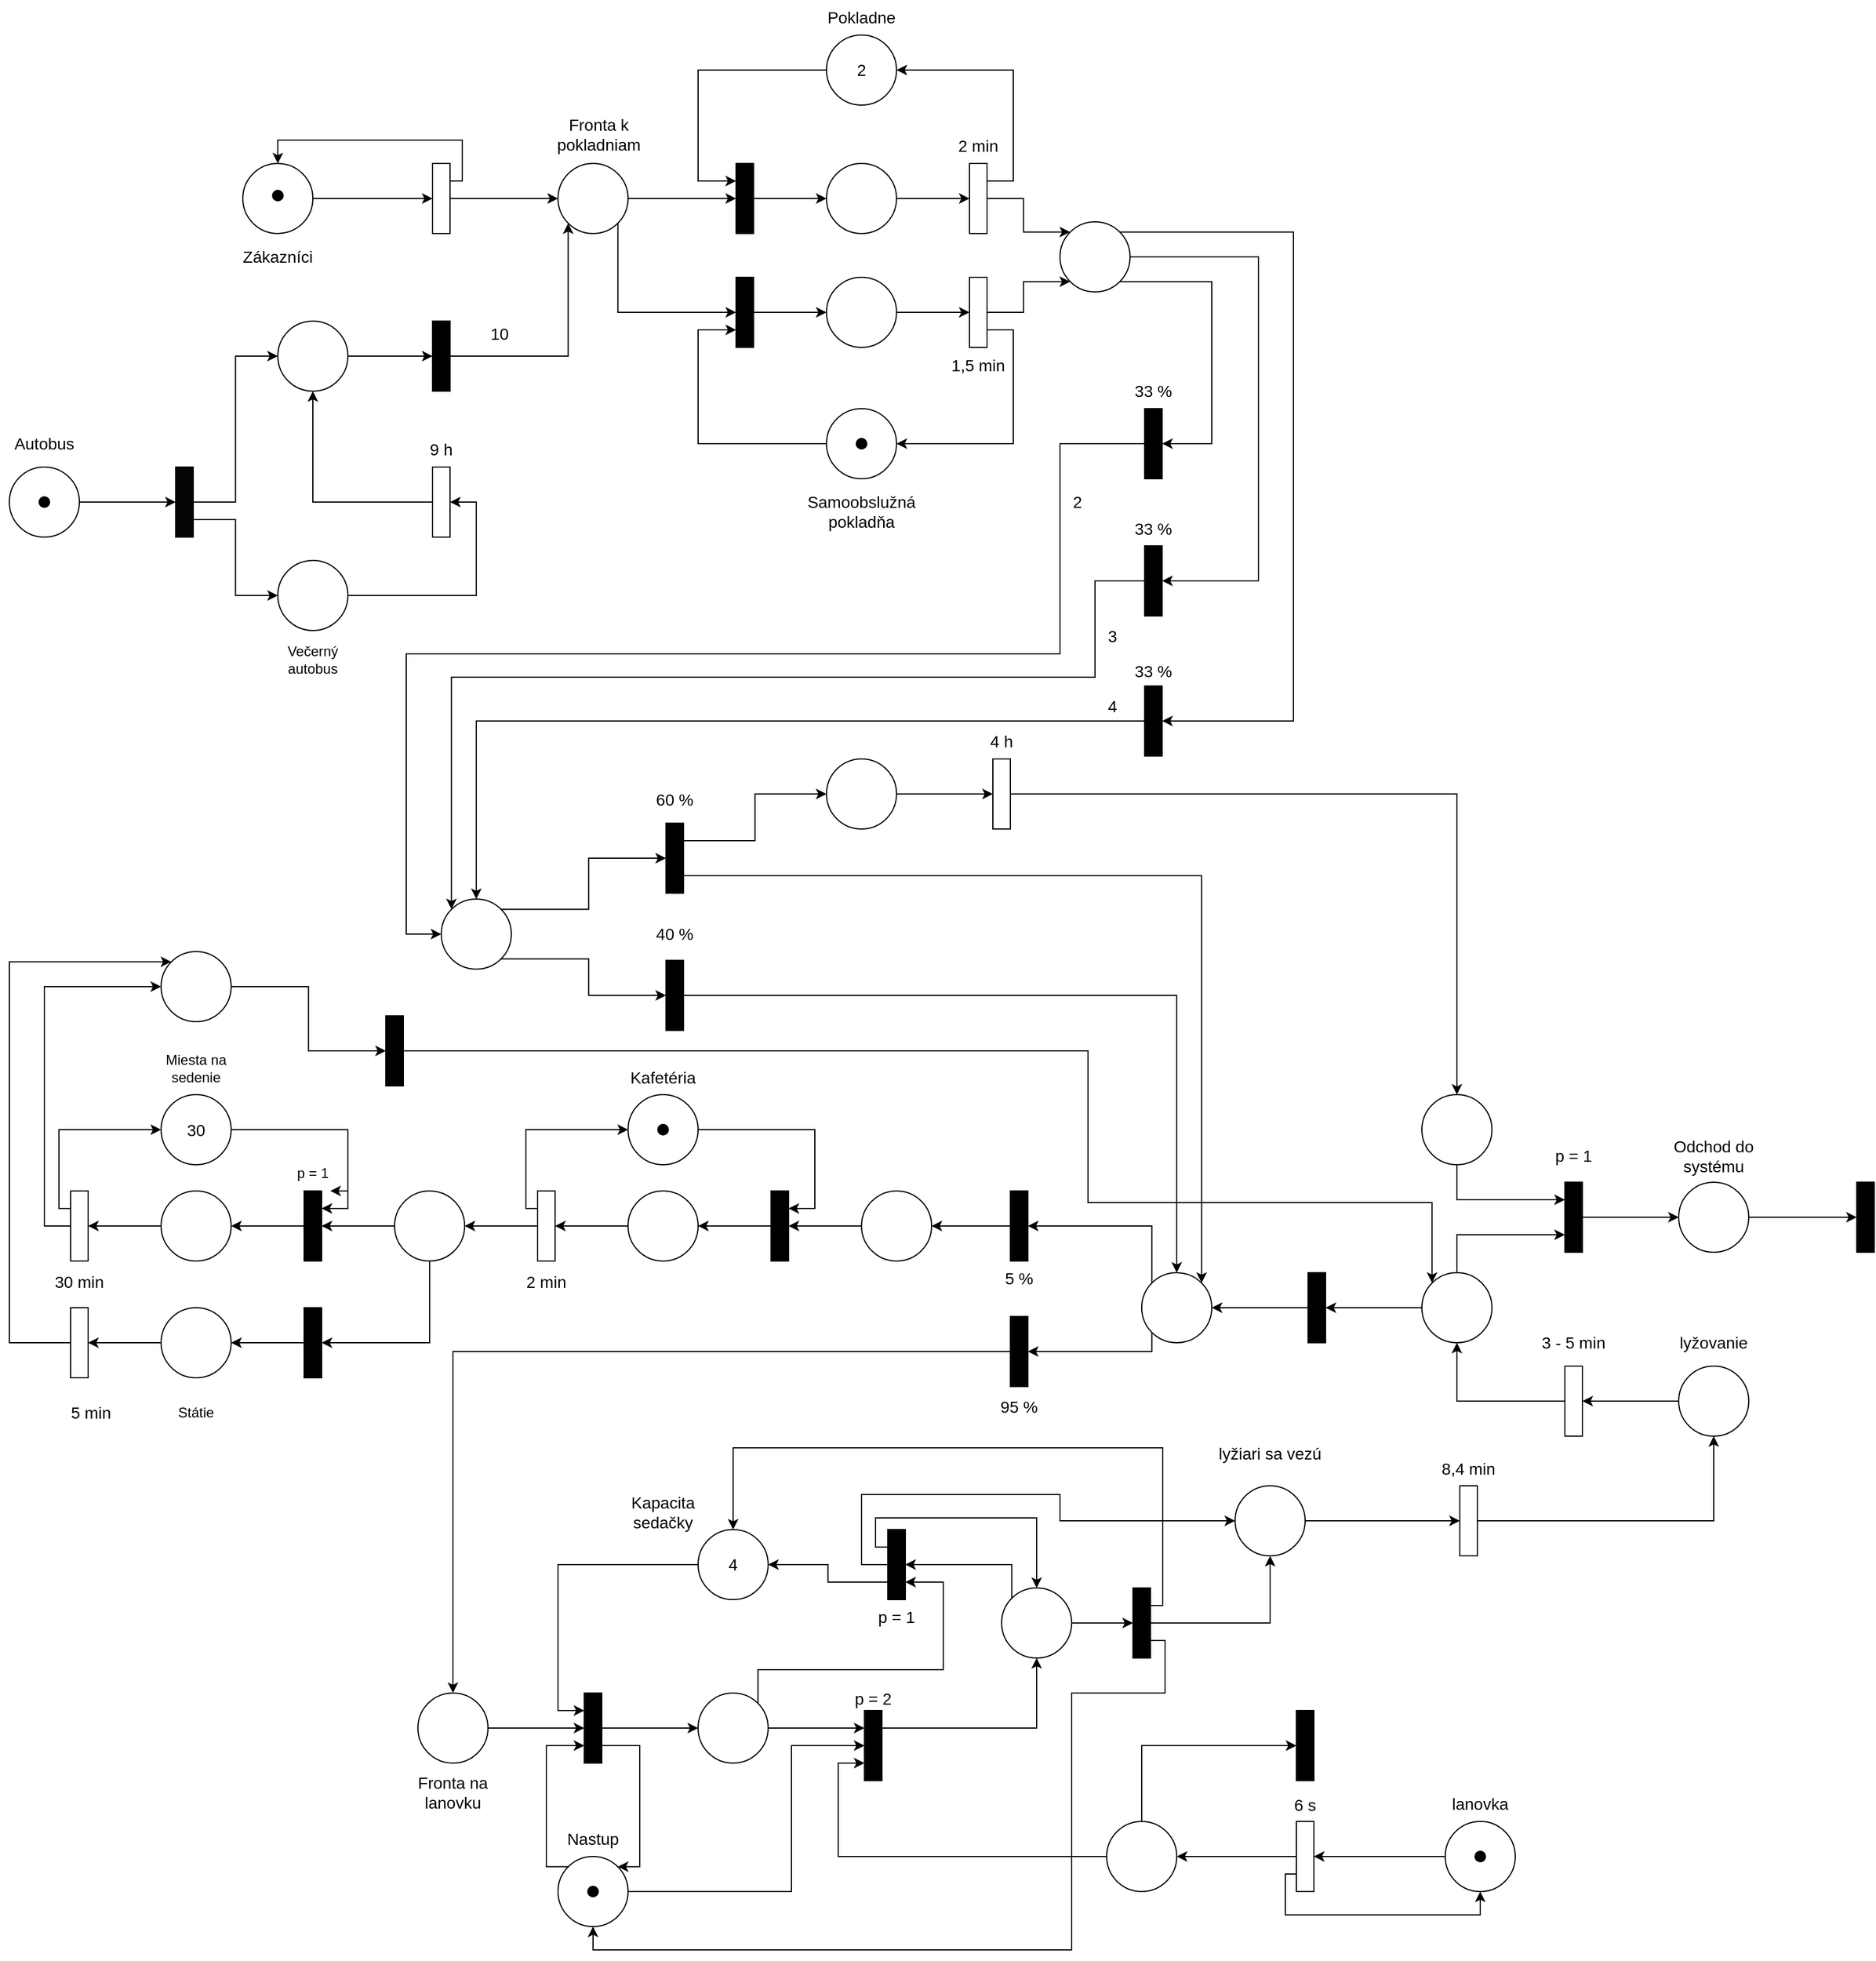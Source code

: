 <mxfile version="22.1.5" type="device">
  <diagram name="Page-1" id="W_xYY2mBdeJjj8uaBrzF">
    <mxGraphModel dx="2550" dy="2470" grid="1" gridSize="10" guides="1" tooltips="1" connect="1" arrows="1" fold="1" page="0" pageScale="1" pageWidth="827" pageHeight="1169" math="0" shadow="0">
      <root>
        <mxCell id="0" />
        <mxCell id="1" parent="0" />
        <mxCell id="AAFjQnPi5kUjQPwpxVuT-1" value="" style="verticalLabelPosition=bottom;verticalAlign=top;html=1;shape=mxgraph.flowchart.on-page_reference;fillColor=none;" parent="1" vertex="1">
          <mxGeometry x="-320" y="70" width="60" height="60" as="geometry" />
        </mxCell>
        <mxCell id="d6f9d9BtoIqbWKQXRGAZ-1" value="" style="rounded=0;whiteSpace=wrap;html=1;rotation=-90;fillColor=#000000;" parent="1" vertex="1">
          <mxGeometry x="-200" y="92.5" width="60" height="15" as="geometry" />
        </mxCell>
        <mxCell id="d6f9d9BtoIqbWKQXRGAZ-3" value="" style="endArrow=classic;html=1;rounded=0;exitX=1;exitY=0.5;exitDx=0;exitDy=0;exitPerimeter=0;entryX=0.5;entryY=0;entryDx=0;entryDy=0;" parent="1" source="AAFjQnPi5kUjQPwpxVuT-1" target="d6f9d9BtoIqbWKQXRGAZ-1" edge="1">
          <mxGeometry width="50" height="50" relative="1" as="geometry">
            <mxPoint x="-240" y="230" as="sourcePoint" />
            <mxPoint x="-190" y="180" as="targetPoint" />
          </mxGeometry>
        </mxCell>
        <mxCell id="d6f9d9BtoIqbWKQXRGAZ-4" value="" style="verticalLabelPosition=bottom;verticalAlign=top;html=1;shape=mxgraph.flowchart.on-page_reference;fillColor=none;" parent="1" vertex="1">
          <mxGeometry x="-80" y="70" width="60" height="60" as="geometry" />
        </mxCell>
        <mxCell id="d6f9d9BtoIqbWKQXRGAZ-5" value="" style="endArrow=classic;html=1;rounded=0;exitX=0.5;exitY=1;exitDx=0;exitDy=0;entryX=0;entryY=0.5;entryDx=0;entryDy=0;entryPerimeter=0;" parent="1" source="d6f9d9BtoIqbWKQXRGAZ-1" target="d6f9d9BtoIqbWKQXRGAZ-4" edge="1">
          <mxGeometry width="50" height="50" relative="1" as="geometry">
            <mxPoint x="-170" y="210" as="sourcePoint" />
            <mxPoint x="-120" y="160" as="targetPoint" />
          </mxGeometry>
        </mxCell>
        <mxCell id="d6f9d9BtoIqbWKQXRGAZ-7" value="" style="verticalLabelPosition=bottom;verticalAlign=top;html=1;shape=mxgraph.flowchart.on-page_reference;fillColor=none;" parent="1" vertex="1">
          <mxGeometry x="-200" y="210" width="60" height="60" as="geometry" />
        </mxCell>
        <mxCell id="d6f9d9BtoIqbWKQXRGAZ-8" value="" style="endArrow=classic;html=1;rounded=0;entryX=0.25;entryY=0;entryDx=0;entryDy=0;exitX=0.145;exitY=0.145;exitDx=0;exitDy=0;exitPerimeter=0;edgeStyle=elbowEdgeStyle;" parent="1" source="d6f9d9BtoIqbWKQXRGAZ-7" target="d6f9d9BtoIqbWKQXRGAZ-1" edge="1">
          <mxGeometry width="50" height="50" relative="1" as="geometry">
            <mxPoint x="-270" y="230" as="sourcePoint" />
            <mxPoint x="-220" y="180" as="targetPoint" />
            <Array as="points">
              <mxPoint x="-210" y="170" />
            </Array>
          </mxGeometry>
        </mxCell>
        <mxCell id="d6f9d9BtoIqbWKQXRGAZ-9" value="" style="endArrow=classic;html=1;rounded=0;exitX=0.25;exitY=1;exitDx=0;exitDy=0;entryX=0.855;entryY=0.145;entryDx=0;entryDy=0;entryPerimeter=0;edgeStyle=elbowEdgeStyle;" parent="1" source="d6f9d9BtoIqbWKQXRGAZ-1" target="d6f9d9BtoIqbWKQXRGAZ-7" edge="1">
          <mxGeometry width="50" height="50" relative="1" as="geometry">
            <mxPoint x="-40" y="200" as="sourcePoint" />
            <mxPoint x="10" y="150" as="targetPoint" />
            <Array as="points">
              <mxPoint x="-130" y="160" />
            </Array>
          </mxGeometry>
        </mxCell>
        <mxCell id="d6f9d9BtoIqbWKQXRGAZ-10" value="&lt;font style=&quot;font-size: 14px;&quot;&gt;Nastup&lt;/font&gt;" style="text;html=1;strokeColor=none;fillColor=none;align=center;verticalAlign=middle;whiteSpace=wrap;rounded=0;" parent="1" vertex="1">
          <mxGeometry x="-200" y="180" width="60" height="30" as="geometry" />
        </mxCell>
        <mxCell id="d6f9d9BtoIqbWKQXRGAZ-11" value="" style="verticalLabelPosition=bottom;verticalAlign=top;html=1;shape=mxgraph.flowchart.on-page_reference;fillColor=none;" parent="1" vertex="1">
          <mxGeometry x="-80" y="-70" width="60" height="60" as="geometry" />
        </mxCell>
        <mxCell id="d6f9d9BtoIqbWKQXRGAZ-12" value="&lt;font style=&quot;font-size: 14px;&quot;&gt;4&lt;/font&gt;" style="text;html=1;strokeColor=none;fillColor=none;align=center;verticalAlign=middle;whiteSpace=wrap;rounded=0;" parent="1" vertex="1">
          <mxGeometry x="-80" y="-55" width="60" height="30" as="geometry" />
        </mxCell>
        <mxCell id="d6f9d9BtoIqbWKQXRGAZ-13" value="" style="endArrow=classic;html=1;rounded=0;exitX=0;exitY=0.5;exitDx=0;exitDy=0;exitPerimeter=0;entryX=0.75;entryY=0;entryDx=0;entryDy=0;edgeStyle=orthogonalEdgeStyle;" parent="1" source="d6f9d9BtoIqbWKQXRGAZ-11" target="d6f9d9BtoIqbWKQXRGAZ-1" edge="1">
          <mxGeometry width="50" height="50" relative="1" as="geometry">
            <mxPoint x="-80" as="sourcePoint" />
            <mxPoint x="-190" y="-50" as="targetPoint" />
            <Array as="points">
              <mxPoint x="-200" y="-40" />
              <mxPoint x="-200" y="85" />
            </Array>
          </mxGeometry>
        </mxCell>
        <mxCell id="d6f9d9BtoIqbWKQXRGAZ-14" value="" style="rounded=0;whiteSpace=wrap;html=1;rotation=-90;fillColor=#000000;" parent="1" vertex="1">
          <mxGeometry x="40" y="107.5" width="60" height="15" as="geometry" />
        </mxCell>
        <mxCell id="d6f9d9BtoIqbWKQXRGAZ-15" value="" style="endArrow=classic;html=1;rounded=0;exitX=1;exitY=0.5;exitDx=0;exitDy=0;exitPerimeter=0;entryX=0.75;entryY=0;entryDx=0;entryDy=0;" parent="1" source="d6f9d9BtoIqbWKQXRGAZ-4" target="d6f9d9BtoIqbWKQXRGAZ-14" edge="1">
          <mxGeometry width="50" height="50" relative="1" as="geometry">
            <mxPoint x="20" y="220" as="sourcePoint" />
            <mxPoint x="70" y="170" as="targetPoint" />
          </mxGeometry>
        </mxCell>
        <mxCell id="d6f9d9BtoIqbWKQXRGAZ-16" value="" style="endArrow=classic;html=1;rounded=0;exitX=1;exitY=0.5;exitDx=0;exitDy=0;exitPerimeter=0;edgeStyle=orthogonalEdgeStyle;entryX=0.5;entryY=0;entryDx=0;entryDy=0;" parent="1" source="d6f9d9BtoIqbWKQXRGAZ-7" target="d6f9d9BtoIqbWKQXRGAZ-14" edge="1">
          <mxGeometry width="50" height="50" relative="1" as="geometry">
            <mxPoint x="-40" y="270" as="sourcePoint" />
            <mxPoint x="50" y="160" as="targetPoint" />
            <Array as="points">
              <mxPoint y="240" />
              <mxPoint y="115" />
            </Array>
          </mxGeometry>
        </mxCell>
        <mxCell id="d6f9d9BtoIqbWKQXRGAZ-19" value="" style="endArrow=classic;html=1;rounded=0;exitX=0;exitY=0.5;exitDx=0;exitDy=0;exitPerimeter=0;entryX=0.5;entryY=1;entryDx=0;entryDy=0;" parent="1" source="d6f9d9BtoIqbWKQXRGAZ-21" target="d6f9d9BtoIqbWKQXRGAZ-20" edge="1">
          <mxGeometry width="50" height="50" relative="1" as="geometry">
            <mxPoint x="540" y="210" as="sourcePoint" />
            <mxPoint x="450" y="200" as="targetPoint" />
          </mxGeometry>
        </mxCell>
        <mxCell id="d6f9d9BtoIqbWKQXRGAZ-20" value="" style="rounded=0;whiteSpace=wrap;html=1;rotation=-90;fillColor=#FFFFFF;" parent="1" vertex="1">
          <mxGeometry x="410" y="202.5" width="60" height="15" as="geometry" />
        </mxCell>
        <mxCell id="d6f9d9BtoIqbWKQXRGAZ-21" value="" style="verticalLabelPosition=bottom;verticalAlign=top;html=1;shape=mxgraph.flowchart.on-page_reference;fillColor=none;" parent="1" vertex="1">
          <mxGeometry x="560" y="180" width="60" height="60" as="geometry" />
        </mxCell>
        <mxCell id="d6f9d9BtoIqbWKQXRGAZ-24" value="&lt;font style=&quot;font-size: 14px;&quot;&gt;lanovka&lt;/font&gt;" style="text;html=1;strokeColor=none;fillColor=none;align=center;verticalAlign=middle;whiteSpace=wrap;rounded=0;" parent="1" vertex="1">
          <mxGeometry x="560" y="150" width="60" height="30" as="geometry" />
        </mxCell>
        <mxCell id="d6f9d9BtoIqbWKQXRGAZ-26" value="&lt;font style=&quot;font-size: 14px;&quot;&gt;6 s&lt;/font&gt;" style="text;html=1;strokeColor=none;fillColor=none;align=center;verticalAlign=middle;whiteSpace=wrap;rounded=0;" parent="1" vertex="1">
          <mxGeometry x="410" y="151" width="60" height="30" as="geometry" />
        </mxCell>
        <mxCell id="d6f9d9BtoIqbWKQXRGAZ-28" value="" style="verticalLabelPosition=bottom;verticalAlign=top;html=1;shape=mxgraph.flowchart.on-page_reference;fillColor=none;" parent="1" vertex="1">
          <mxGeometry x="270" y="180" width="60" height="60" as="geometry" />
        </mxCell>
        <mxCell id="d6f9d9BtoIqbWKQXRGAZ-29" value="" style="endArrow=classic;html=1;rounded=0;exitX=0.5;exitY=0;exitDx=0;exitDy=0;entryX=1;entryY=0.5;entryDx=0;entryDy=0;entryPerimeter=0;" parent="1" source="d6f9d9BtoIqbWKQXRGAZ-20" target="d6f9d9BtoIqbWKQXRGAZ-28" edge="1">
          <mxGeometry width="50" height="50" relative="1" as="geometry">
            <mxPoint x="330" y="140" as="sourcePoint" />
            <mxPoint x="380" y="90" as="targetPoint" />
          </mxGeometry>
        </mxCell>
        <mxCell id="d6f9d9BtoIqbWKQXRGAZ-30" value="" style="endArrow=classic;html=1;rounded=0;exitX=0;exitY=0.5;exitDx=0;exitDy=0;exitPerimeter=0;entryX=0.25;entryY=0;entryDx=0;entryDy=0;edgeStyle=orthogonalEdgeStyle;" parent="1" source="d6f9d9BtoIqbWKQXRGAZ-28" target="d6f9d9BtoIqbWKQXRGAZ-14" edge="1">
          <mxGeometry width="50" height="50" relative="1" as="geometry">
            <mxPoint x="150" y="280" as="sourcePoint" />
            <mxPoint x="200" y="230" as="targetPoint" />
            <Array as="points">
              <mxPoint x="40" y="210" />
              <mxPoint x="40" y="130" />
            </Array>
          </mxGeometry>
        </mxCell>
        <mxCell id="d6f9d9BtoIqbWKQXRGAZ-33" value="" style="verticalLabelPosition=bottom;verticalAlign=top;html=1;shape=mxgraph.flowchart.on-page_reference;fillColor=none;" parent="1" vertex="1">
          <mxGeometry x="180" y="-20" width="60" height="60" as="geometry" />
        </mxCell>
        <mxCell id="d6f9d9BtoIqbWKQXRGAZ-34" value="" style="endArrow=classic;html=1;rounded=0;exitX=0.75;exitY=1;exitDx=0;exitDy=0;edgeStyle=orthogonalEdgeStyle;entryX=0.5;entryY=1;entryDx=0;entryDy=0;entryPerimeter=0;" parent="1" source="d6f9d9BtoIqbWKQXRGAZ-14" target="d6f9d9BtoIqbWKQXRGAZ-33" edge="1">
          <mxGeometry width="50" height="50" relative="1" as="geometry">
            <mxPoint x="150" y="130" as="sourcePoint" />
            <mxPoint x="200" y="80" as="targetPoint" />
          </mxGeometry>
        </mxCell>
        <mxCell id="d6f9d9BtoIqbWKQXRGAZ-35" value="" style="rounded=0;whiteSpace=wrap;html=1;rotation=-90;fillColor=#000000;" parent="1" vertex="1">
          <mxGeometry x="60" y="-47.5" width="60" height="15" as="geometry" />
        </mxCell>
        <mxCell id="d6f9d9BtoIqbWKQXRGAZ-36" value="" style="endArrow=classic;html=1;rounded=0;exitX=0.145;exitY=0.145;exitDx=0;exitDy=0;exitPerimeter=0;entryX=0.5;entryY=1;entryDx=0;entryDy=0;edgeStyle=orthogonalEdgeStyle;" parent="1" source="d6f9d9BtoIqbWKQXRGAZ-33" target="d6f9d9BtoIqbWKQXRGAZ-35" edge="1">
          <mxGeometry width="50" height="50" relative="1" as="geometry">
            <mxPoint x="290" y="-20" as="sourcePoint" />
            <mxPoint x="180" y="-90" as="targetPoint" />
            <Array as="points">
              <mxPoint x="189" y="-40" />
            </Array>
          </mxGeometry>
        </mxCell>
        <mxCell id="d6f9d9BtoIqbWKQXRGAZ-37" value="" style="endArrow=classic;html=1;rounded=0;exitX=0.855;exitY=0.145;exitDx=0;exitDy=0;exitPerimeter=0;entryX=0.25;entryY=1;entryDx=0;entryDy=0;edgeStyle=orthogonalEdgeStyle;" parent="1" source="d6f9d9BtoIqbWKQXRGAZ-4" target="d6f9d9BtoIqbWKQXRGAZ-35" edge="1">
          <mxGeometry width="50" height="50" relative="1" as="geometry">
            <mxPoint x="-10" y="60" as="sourcePoint" />
            <mxPoint x="40" y="10" as="targetPoint" />
            <Array as="points">
              <mxPoint x="-29" y="50" />
              <mxPoint x="130" y="50" />
              <mxPoint x="130" y="-25" />
            </Array>
          </mxGeometry>
        </mxCell>
        <mxCell id="d6f9d9BtoIqbWKQXRGAZ-39" value="&lt;font style=&quot;font-size: 14px;&quot;&gt;p = 2&lt;/font&gt;" style="text;html=1;strokeColor=none;fillColor=none;align=center;verticalAlign=middle;whiteSpace=wrap;rounded=0;" parent="1" vertex="1">
          <mxGeometry x="40" y="60" width="60" height="30" as="geometry" />
        </mxCell>
        <mxCell id="d6f9d9BtoIqbWKQXRGAZ-40" value="&lt;font style=&quot;font-size: 14px;&quot;&gt;p = 1&lt;/font&gt;" style="text;html=1;strokeColor=none;fillColor=none;align=center;verticalAlign=middle;whiteSpace=wrap;rounded=0;" parent="1" vertex="1">
          <mxGeometry x="60" y="-10" width="60" height="30" as="geometry" />
        </mxCell>
        <mxCell id="d6f9d9BtoIqbWKQXRGAZ-41" value="" style="endArrow=classic;html=1;rounded=0;exitX=0.75;exitY=0;exitDx=0;exitDy=0;entryX=0.5;entryY=0;entryDx=0;entryDy=0;entryPerimeter=0;edgeStyle=orthogonalEdgeStyle;" parent="1" source="d6f9d9BtoIqbWKQXRGAZ-35" target="d6f9d9BtoIqbWKQXRGAZ-33" edge="1">
          <mxGeometry width="50" height="50" relative="1" as="geometry">
            <mxPoint x="290" y="-80" as="sourcePoint" />
            <mxPoint x="220" y="-130" as="targetPoint" />
            <Array as="points">
              <mxPoint x="72" y="-55" />
              <mxPoint x="72" y="-80" />
              <mxPoint x="210" y="-80" />
            </Array>
          </mxGeometry>
        </mxCell>
        <mxCell id="d6f9d9BtoIqbWKQXRGAZ-42" value="" style="endArrow=classic;html=1;rounded=0;exitX=0.5;exitY=0;exitDx=0;exitDy=0;entryX=0;entryY=0.5;entryDx=0;entryDy=0;entryPerimeter=0;edgeStyle=orthogonalEdgeStyle;" parent="1" source="d6f9d9BtoIqbWKQXRGAZ-35" target="d6f9d9BtoIqbWKQXRGAZ-43" edge="1">
          <mxGeometry width="50" height="50" relative="1" as="geometry">
            <mxPoint x="390" y="10" as="sourcePoint" />
            <mxPoint x="310" y="-60" as="targetPoint" />
            <Array as="points">
              <mxPoint x="60" y="-40" />
              <mxPoint x="60" y="-100" />
              <mxPoint x="230" y="-100" />
              <mxPoint x="230" y="-78" />
            </Array>
          </mxGeometry>
        </mxCell>
        <mxCell id="d6f9d9BtoIqbWKQXRGAZ-43" value="" style="verticalLabelPosition=bottom;verticalAlign=top;html=1;shape=mxgraph.flowchart.on-page_reference;fillColor=none;" parent="1" vertex="1">
          <mxGeometry x="380" y="-107.5" width="60" height="60" as="geometry" />
        </mxCell>
        <mxCell id="d6f9d9BtoIqbWKQXRGAZ-44" value="" style="endArrow=classic;html=1;rounded=0;exitX=0.25;exitY=0;exitDx=0;exitDy=0;entryX=1;entryY=0.5;entryDx=0;entryDy=0;entryPerimeter=0;edgeStyle=orthogonalEdgeStyle;" parent="1" source="d6f9d9BtoIqbWKQXRGAZ-35" target="d6f9d9BtoIqbWKQXRGAZ-11" edge="1">
          <mxGeometry width="50" height="50" relative="1" as="geometry">
            <mxPoint x="-10" y="20" as="sourcePoint" />
            <mxPoint as="targetPoint" />
          </mxGeometry>
        </mxCell>
        <mxCell id="d6f9d9BtoIqbWKQXRGAZ-45" value="" style="rounded=0;whiteSpace=wrap;html=1;rotation=-90;fillColor=#000000;" parent="1" vertex="1">
          <mxGeometry x="270" y="2.5" width="60" height="15" as="geometry" />
        </mxCell>
        <mxCell id="d6f9d9BtoIqbWKQXRGAZ-46" value="" style="endArrow=classic;html=1;rounded=0;exitX=1;exitY=0.5;exitDx=0;exitDy=0;exitPerimeter=0;entryX=0.5;entryY=0;entryDx=0;entryDy=0;" parent="1" source="d6f9d9BtoIqbWKQXRGAZ-33" target="d6f9d9BtoIqbWKQXRGAZ-45" edge="1">
          <mxGeometry width="50" height="50" relative="1" as="geometry">
            <mxPoint x="490" y="50" as="sourcePoint" />
            <mxPoint x="540" as="targetPoint" />
          </mxGeometry>
        </mxCell>
        <mxCell id="d6f9d9BtoIqbWKQXRGAZ-47" value="" style="endArrow=classic;html=1;rounded=0;exitX=0.75;exitY=1;exitDx=0;exitDy=0;entryX=0.5;entryY=0;entryDx=0;entryDy=0;entryPerimeter=0;edgeStyle=orthogonalEdgeStyle;" parent="1" source="d6f9d9BtoIqbWKQXRGAZ-45" target="d6f9d9BtoIqbWKQXRGAZ-11" edge="1">
          <mxGeometry width="50" height="50" relative="1" as="geometry">
            <mxPoint x="390" y="40" as="sourcePoint" />
            <mxPoint x="440" y="-10" as="targetPoint" />
            <Array as="points">
              <mxPoint x="318" y="-5" />
              <mxPoint x="318" y="-140" />
              <mxPoint x="-50" y="-140" />
            </Array>
          </mxGeometry>
        </mxCell>
        <mxCell id="d6f9d9BtoIqbWKQXRGAZ-48" value="" style="endArrow=classic;html=1;rounded=0;exitX=0.5;exitY=1;exitDx=0;exitDy=0;entryX=0.5;entryY=1;entryDx=0;entryDy=0;entryPerimeter=0;edgeStyle=orthogonalEdgeStyle;" parent="1" source="d6f9d9BtoIqbWKQXRGAZ-45" target="d6f9d9BtoIqbWKQXRGAZ-43" edge="1">
          <mxGeometry width="50" height="50" relative="1" as="geometry">
            <mxPoint x="460" y="50" as="sourcePoint" />
            <mxPoint x="510" as="targetPoint" />
          </mxGeometry>
        </mxCell>
        <mxCell id="d6f9d9BtoIqbWKQXRGAZ-49" value="" style="endArrow=classic;html=1;rounded=0;exitX=0.25;exitY=1;exitDx=0;exitDy=0;entryX=0.5;entryY=1;entryDx=0;entryDy=0;entryPerimeter=0;edgeStyle=orthogonalEdgeStyle;" parent="1" source="d6f9d9BtoIqbWKQXRGAZ-45" target="d6f9d9BtoIqbWKQXRGAZ-7" edge="1">
          <mxGeometry width="50" height="50" relative="1" as="geometry">
            <mxPoint x="470" y="60" as="sourcePoint" />
            <mxPoint x="520" y="10" as="targetPoint" />
            <Array as="points">
              <mxPoint x="320" y="25" />
              <mxPoint x="320" y="70" />
              <mxPoint x="240" y="70" />
              <mxPoint x="240" y="290" />
              <mxPoint x="-170" y="290" />
            </Array>
          </mxGeometry>
        </mxCell>
        <mxCell id="d6f9d9BtoIqbWKQXRGAZ-50" value="" style="endArrow=classic;html=1;rounded=0;exitX=1;exitY=0.5;exitDx=0;exitDy=0;exitPerimeter=0;entryX=0.5;entryY=0;entryDx=0;entryDy=0;" parent="1" source="d6f9d9BtoIqbWKQXRGAZ-43" target="d6f9d9BtoIqbWKQXRGAZ-51" edge="1">
          <mxGeometry width="50" height="50" relative="1" as="geometry">
            <mxPoint x="620" y="-60" as="sourcePoint" />
            <mxPoint x="560" y="-77" as="targetPoint" />
          </mxGeometry>
        </mxCell>
        <mxCell id="d6f9d9BtoIqbWKQXRGAZ-51" value="" style="rounded=0;whiteSpace=wrap;html=1;rotation=-90;fillColor=#FFFFFF;" parent="1" vertex="1">
          <mxGeometry x="550" y="-85" width="60" height="15" as="geometry" />
        </mxCell>
        <mxCell id="d6f9d9BtoIqbWKQXRGAZ-55" value="&lt;font style=&quot;font-size: 14px;&quot;&gt;8,4 min&lt;/font&gt;" style="text;html=1;strokeColor=none;fillColor=none;align=center;verticalAlign=middle;whiteSpace=wrap;rounded=0;" parent="1" vertex="1">
          <mxGeometry x="550" y="-137.5" width="60" height="30" as="geometry" />
        </mxCell>
        <mxCell id="d6f9d9BtoIqbWKQXRGAZ-71" value="&lt;font style=&quot;font-size: 14px;&quot;&gt;Fronta na lanovku&lt;/font&gt;" style="text;html=1;strokeColor=none;fillColor=none;align=center;verticalAlign=middle;whiteSpace=wrap;rounded=0;" parent="1" vertex="1">
          <mxGeometry x="-325" y="140" width="70" height="30" as="geometry" />
        </mxCell>
        <mxCell id="d6f9d9BtoIqbWKQXRGAZ-72" value="&lt;font style=&quot;font-size: 14px;&quot;&gt;Kapacita sedačky&lt;/font&gt;" style="text;html=1;strokeColor=none;fillColor=none;align=center;verticalAlign=middle;whiteSpace=wrap;rounded=0;" parent="1" vertex="1">
          <mxGeometry x="-140" y="-100" width="60" height="30" as="geometry" />
        </mxCell>
        <mxCell id="d6f9d9BtoIqbWKQXRGAZ-73" value="" style="endArrow=classic;html=1;rounded=0;exitX=0.5;exitY=1;exitDx=0;exitDy=0;entryX=0.5;entryY=1;entryDx=0;entryDy=0;entryPerimeter=0;edgeStyle=orthogonalEdgeStyle;" parent="1" source="d6f9d9BtoIqbWKQXRGAZ-51" target="d6f9d9BtoIqbWKQXRGAZ-74" edge="1">
          <mxGeometry width="50" height="50" relative="1" as="geometry">
            <mxPoint x="750" y="-90" as="sourcePoint" />
            <mxPoint x="730" y="-77" as="targetPoint" />
          </mxGeometry>
        </mxCell>
        <mxCell id="d6f9d9BtoIqbWKQXRGAZ-74" value="" style="verticalLabelPosition=bottom;verticalAlign=top;html=1;shape=mxgraph.flowchart.on-page_reference;fillColor=none;" parent="1" vertex="1">
          <mxGeometry x="760" y="-210" width="60" height="60" as="geometry" />
        </mxCell>
        <mxCell id="d6f9d9BtoIqbWKQXRGAZ-87" value="" style="endArrow=classic;html=1;rounded=0;exitX=0;exitY=0.5;exitDx=0;exitDy=0;exitPerimeter=0;entryX=0.5;entryY=1;entryDx=0;entryDy=0;" parent="1" source="d6f9d9BtoIqbWKQXRGAZ-74" target="d6f9d9BtoIqbWKQXRGAZ-88" edge="1">
          <mxGeometry width="50" height="50" relative="1" as="geometry">
            <mxPoint x="450" y="-270" as="sourcePoint" />
            <mxPoint x="480" y="-180" as="targetPoint" />
          </mxGeometry>
        </mxCell>
        <mxCell id="d6f9d9BtoIqbWKQXRGAZ-88" value="" style="rounded=0;whiteSpace=wrap;html=1;rotation=-90;fillColor=#FFFFFF;" parent="1" vertex="1">
          <mxGeometry x="640" y="-187.5" width="60" height="15" as="geometry" />
        </mxCell>
        <mxCell id="d6f9d9BtoIqbWKQXRGAZ-90" value="&lt;font style=&quot;font-size: 14px;&quot;&gt;3 - 5 min&lt;/font&gt;" style="text;html=1;strokeColor=none;fillColor=none;align=center;verticalAlign=middle;whiteSpace=wrap;rounded=0;" parent="1" vertex="1">
          <mxGeometry x="640" y="-245" width="60" height="30" as="geometry" />
        </mxCell>
        <mxCell id="d6f9d9BtoIqbWKQXRGAZ-91" value="" style="endArrow=classic;html=1;rounded=0;exitX=0.5;exitY=0;exitDx=0;exitDy=0;edgeStyle=orthogonalEdgeStyle;entryX=0.5;entryY=1;entryDx=0;entryDy=0;entryPerimeter=0;" parent="1" source="d6f9d9BtoIqbWKQXRGAZ-88" target="UBZR0KBog6GGiBJ8UuVx-93" edge="1">
          <mxGeometry width="50" height="50" relative="1" as="geometry">
            <mxPoint x="260" y="-240" as="sourcePoint" />
            <mxPoint x="500" y="-230" as="targetPoint" />
          </mxGeometry>
        </mxCell>
        <mxCell id="d6f9d9BtoIqbWKQXRGAZ-92" value="" style="verticalLabelPosition=bottom;verticalAlign=top;html=1;shape=mxgraph.flowchart.on-page_reference;fillColor=none;" parent="1" vertex="1">
          <mxGeometry x="300" y="-290" width="60" height="60" as="geometry" />
        </mxCell>
        <mxCell id="d6f9d9BtoIqbWKQXRGAZ-93" value="" style="endArrow=classic;html=1;rounded=0;exitX=0.145;exitY=0.855;exitDx=0;exitDy=0;exitPerimeter=0;entryX=0.5;entryY=1;entryDx=0;entryDy=0;edgeStyle=orthogonalEdgeStyle;" parent="1" source="d6f9d9BtoIqbWKQXRGAZ-92" target="d6f9d9BtoIqbWKQXRGAZ-94" edge="1">
          <mxGeometry width="50" height="50" relative="1" as="geometry">
            <mxPoint x="90" y="-240" as="sourcePoint" />
            <mxPoint x="190" y="-230" as="targetPoint" />
            <Array as="points">
              <mxPoint x="309" y="-222" />
            </Array>
          </mxGeometry>
        </mxCell>
        <mxCell id="d6f9d9BtoIqbWKQXRGAZ-94" value="" style="rounded=0;whiteSpace=wrap;html=1;rotation=-90;fillColor=#000000;" parent="1" vertex="1">
          <mxGeometry x="165" y="-230" width="60" height="15" as="geometry" />
        </mxCell>
        <mxCell id="d6f9d9BtoIqbWKQXRGAZ-95" value="" style="endArrow=classic;html=1;rounded=0;exitX=0.5;exitY=0;exitDx=0;exitDy=0;entryX=0.5;entryY=0;entryDx=0;entryDy=0;entryPerimeter=0;edgeStyle=orthogonalEdgeStyle;" parent="1" source="d6f9d9BtoIqbWKQXRGAZ-94" target="AAFjQnPi5kUjQPwpxVuT-1" edge="1">
          <mxGeometry width="50" height="50" relative="1" as="geometry">
            <mxPoint x="-180" y="-200" as="sourcePoint" />
            <mxPoint x="-130" y="-250" as="targetPoint" />
          </mxGeometry>
        </mxCell>
        <mxCell id="d6f9d9BtoIqbWKQXRGAZ-96" value="&lt;font style=&quot;font-size: 14px;&quot;&gt;95 %&lt;/font&gt;" style="text;html=1;strokeColor=none;fillColor=none;align=center;verticalAlign=middle;whiteSpace=wrap;rounded=0;" parent="1" vertex="1">
          <mxGeometry x="165" y="-190" width="60" height="30" as="geometry" />
        </mxCell>
        <mxCell id="d6f9d9BtoIqbWKQXRGAZ-97" value="" style="rounded=0;whiteSpace=wrap;html=1;rotation=-90;fillColor=#000000;" parent="1" vertex="1">
          <mxGeometry x="-440" y="-337.5" width="60" height="15" as="geometry" />
        </mxCell>
        <mxCell id="d6f9d9BtoIqbWKQXRGAZ-99" value="" style="endArrow=classic;html=1;rounded=0;exitX=0.145;exitY=0.145;exitDx=0;exitDy=0;exitPerimeter=0;edgeStyle=orthogonalEdgeStyle;entryX=0.5;entryY=1;entryDx=0;entryDy=0;" parent="1" source="d6f9d9BtoIqbWKQXRGAZ-92" target="UBZR0KBog6GGiBJ8UuVx-118" edge="1">
          <mxGeometry width="50" height="50" relative="1" as="geometry">
            <mxPoint x="250" y="-320" as="sourcePoint" />
            <mxPoint x="230" y="-320" as="targetPoint" />
            <Array as="points">
              <mxPoint x="309" y="-330" />
            </Array>
          </mxGeometry>
        </mxCell>
        <mxCell id="d6f9d9BtoIqbWKQXRGAZ-100" value="&lt;font style=&quot;font-size: 14px;&quot;&gt;5 %&lt;/font&gt;" style="text;html=1;strokeColor=none;fillColor=none;align=center;verticalAlign=middle;whiteSpace=wrap;rounded=0;" parent="1" vertex="1">
          <mxGeometry x="165" y="-300" width="60" height="30" as="geometry" />
        </mxCell>
        <mxCell id="d6f9d9BtoIqbWKQXRGAZ-102" value="" style="verticalLabelPosition=bottom;verticalAlign=top;html=1;shape=mxgraph.flowchart.on-page_reference;fillColor=none;" parent="1" vertex="1">
          <mxGeometry x="-540" y="-442.5" width="60" height="60" as="geometry" />
        </mxCell>
        <mxCell id="d6f9d9BtoIqbWKQXRGAZ-103" value="" style="endArrow=classic;html=1;rounded=0;exitX=1;exitY=0.5;exitDx=0;exitDy=0;exitPerimeter=0;entryX=0.75;entryY=1;entryDx=0;entryDy=0;edgeStyle=orthogonalEdgeStyle;" parent="1" source="UBZR0KBog6GGiBJ8UuVx-158" target="d6f9d9BtoIqbWKQXRGAZ-97" edge="1">
          <mxGeometry width="50" height="50" relative="1" as="geometry">
            <mxPoint x="-400" y="-422.5" as="sourcePoint" />
            <mxPoint x="-350" y="-472.5" as="targetPoint" />
            <Array as="points">
              <mxPoint x="-380" y="-344.5" />
            </Array>
          </mxGeometry>
        </mxCell>
        <mxCell id="d6f9d9BtoIqbWKQXRGAZ-104" value="&lt;font style=&quot;font-size: 14px;&quot;&gt;30&lt;/font&gt;" style="text;html=1;strokeColor=none;fillColor=none;align=center;verticalAlign=middle;whiteSpace=wrap;rounded=0;" parent="1" vertex="1">
          <mxGeometry x="-540" y="-427.5" width="60" height="30" as="geometry" />
        </mxCell>
        <mxCell id="d6f9d9BtoIqbWKQXRGAZ-106" value="" style="rounded=0;whiteSpace=wrap;html=1;rotation=-90;fillColor=#FFFFFF;" parent="1" vertex="1">
          <mxGeometry x="-640" y="-337.5" width="60" height="15" as="geometry" />
        </mxCell>
        <mxCell id="d6f9d9BtoIqbWKQXRGAZ-107" value="" style="verticalLabelPosition=bottom;verticalAlign=top;html=1;shape=mxgraph.flowchart.on-page_reference;fillColor=none;" parent="1" vertex="1">
          <mxGeometry x="-540" y="-360" width="60" height="60" as="geometry" />
        </mxCell>
        <mxCell id="d6f9d9BtoIqbWKQXRGAZ-108" value="" style="endArrow=classic;html=1;rounded=0;exitX=0.5;exitY=0;exitDx=0;exitDy=0;entryX=1;entryY=0.5;entryDx=0;entryDy=0;entryPerimeter=0;" parent="1" source="d6f9d9BtoIqbWKQXRGAZ-97" target="d6f9d9BtoIqbWKQXRGAZ-107" edge="1">
          <mxGeometry width="50" height="50" relative="1" as="geometry">
            <mxPoint x="-580" y="-232.5" as="sourcePoint" />
            <mxPoint x="-530" y="-282.5" as="targetPoint" />
          </mxGeometry>
        </mxCell>
        <mxCell id="d6f9d9BtoIqbWKQXRGAZ-109" value="" style="endArrow=classic;html=1;rounded=0;exitX=0;exitY=0.5;exitDx=0;exitDy=0;exitPerimeter=0;entryX=0.5;entryY=1;entryDx=0;entryDy=0;" parent="1" source="d6f9d9BtoIqbWKQXRGAZ-107" target="d6f9d9BtoIqbWKQXRGAZ-106" edge="1">
          <mxGeometry width="50" height="50" relative="1" as="geometry">
            <mxPoint x="-800" y="-302.5" as="sourcePoint" />
            <mxPoint x="-610" y="-332.5" as="targetPoint" />
          </mxGeometry>
        </mxCell>
        <mxCell id="d6f9d9BtoIqbWKQXRGAZ-111" value="" style="endArrow=classic;html=1;rounded=0;exitX=0.75;exitY=0;exitDx=0;exitDy=0;entryX=0;entryY=0.5;entryDx=0;entryDy=0;entryPerimeter=0;edgeStyle=orthogonalEdgeStyle;" parent="1" source="d6f9d9BtoIqbWKQXRGAZ-106" target="d6f9d9BtoIqbWKQXRGAZ-102" edge="1">
          <mxGeometry width="50" height="50" relative="1" as="geometry">
            <mxPoint x="-680" y="-412.5" as="sourcePoint" />
            <mxPoint x="-580" y="-382.5" as="targetPoint" />
          </mxGeometry>
        </mxCell>
        <mxCell id="d6f9d9BtoIqbWKQXRGAZ-112" value="" style="endArrow=classic;html=1;rounded=0;entryX=0.145;entryY=0.145;entryDx=0;entryDy=0;entryPerimeter=0;edgeStyle=orthogonalEdgeStyle;exitX=0.5;exitY=1;exitDx=0;exitDy=0;" parent="1" source="UBZR0KBog6GGiBJ8UuVx-154" target="UBZR0KBog6GGiBJ8UuVx-93" edge="1">
          <mxGeometry width="50" height="50" relative="1" as="geometry">
            <mxPoint x="-170" y="-480" as="sourcePoint" />
            <mxPoint x="-140" y="-350" as="targetPoint" />
            <Array as="points">
              <mxPoint x="254" y="-480" />
              <mxPoint x="254" y="-350" />
              <mxPoint x="549" y="-350" />
            </Array>
          </mxGeometry>
        </mxCell>
        <mxCell id="d6f9d9BtoIqbWKQXRGAZ-113" value="" style="shape=waypoint;sketch=0;fillStyle=solid;size=6;pointerEvents=1;points=[];fillColor=none;resizable=0;rotatable=0;perimeter=centerPerimeter;snapToPoint=1;strokeWidth=3;" parent="1" vertex="1">
          <mxGeometry x="580" y="200" width="20" height="20" as="geometry" />
        </mxCell>
        <mxCell id="d6f9d9BtoIqbWKQXRGAZ-114" value="" style="shape=waypoint;sketch=0;fillStyle=solid;size=6;pointerEvents=1;points=[];fillColor=none;resizable=0;rotatable=0;perimeter=centerPerimeter;snapToPoint=1;strokeWidth=3;" parent="1" vertex="1">
          <mxGeometry x="-180" y="230" width="20" height="20" as="geometry" />
        </mxCell>
        <mxCell id="UBZR0KBog6GGiBJ8UuVx-1" value="" style="verticalLabelPosition=bottom;verticalAlign=top;html=1;shape=mxgraph.flowchart.on-page_reference;fillColor=none;" vertex="1" parent="1">
          <mxGeometry x="-200" y="-1240" width="60" height="60" as="geometry" />
        </mxCell>
        <mxCell id="UBZR0KBog6GGiBJ8UuVx-2" value="" style="endArrow=classic;html=1;rounded=0;exitX=1;exitY=0.5;exitDx=0;exitDy=0;exitPerimeter=0;entryX=0.5;entryY=0;entryDx=0;entryDy=0;" edge="1" parent="1" source="UBZR0KBog6GGiBJ8UuVx-1" target="UBZR0KBog6GGiBJ8UuVx-3">
          <mxGeometry width="50" height="50" relative="1" as="geometry">
            <mxPoint x="10" y="-1200" as="sourcePoint" />
            <mxPoint x="-40" y="-1210" as="targetPoint" />
          </mxGeometry>
        </mxCell>
        <mxCell id="UBZR0KBog6GGiBJ8UuVx-3" value="" style="rounded=0;whiteSpace=wrap;html=1;rotation=-90;fillColor=#000000;" vertex="1" parent="1">
          <mxGeometry x="-70" y="-1217.5" width="60" height="15" as="geometry" />
        </mxCell>
        <mxCell id="UBZR0KBog6GGiBJ8UuVx-5" value="" style="verticalLabelPosition=bottom;verticalAlign=top;html=1;shape=mxgraph.flowchart.on-page_reference;fillColor=none;" vertex="1" parent="1">
          <mxGeometry x="30" y="-1240" width="60" height="60" as="geometry" />
        </mxCell>
        <mxCell id="UBZR0KBog6GGiBJ8UuVx-6" value="" style="endArrow=classic;html=1;rounded=0;exitX=0.5;exitY=1;exitDx=0;exitDy=0;entryX=0;entryY=0.5;entryDx=0;entryDy=0;entryPerimeter=0;" edge="1" parent="1" source="UBZR0KBog6GGiBJ8UuVx-3" target="UBZR0KBog6GGiBJ8UuVx-5">
          <mxGeometry width="50" height="50" relative="1" as="geometry">
            <mxPoint x="310" y="-890" as="sourcePoint" />
            <mxPoint x="360" y="-940" as="targetPoint" />
          </mxGeometry>
        </mxCell>
        <mxCell id="UBZR0KBog6GGiBJ8UuVx-7" value="" style="rounded=0;whiteSpace=wrap;html=1;rotation=-90;fillColor=#FFFFFF;" vertex="1" parent="1">
          <mxGeometry x="130" y="-1217.5" width="60" height="15" as="geometry" />
        </mxCell>
        <mxCell id="UBZR0KBog6GGiBJ8UuVx-8" value="" style="endArrow=classic;html=1;rounded=0;exitX=1;exitY=0.5;exitDx=0;exitDy=0;exitPerimeter=0;entryX=0.5;entryY=0;entryDx=0;entryDy=0;" edge="1" parent="1" source="UBZR0KBog6GGiBJ8UuVx-5" target="UBZR0KBog6GGiBJ8UuVx-7">
          <mxGeometry width="50" height="50" relative="1" as="geometry">
            <mxPoint x="230" y="-1030" as="sourcePoint" />
            <mxPoint x="280" y="-1080" as="targetPoint" />
          </mxGeometry>
        </mxCell>
        <mxCell id="UBZR0KBog6GGiBJ8UuVx-9" value="" style="verticalLabelPosition=bottom;verticalAlign=top;html=1;shape=mxgraph.flowchart.on-page_reference;fillColor=none;" vertex="1" parent="1">
          <mxGeometry x="30" y="-1350" width="60" height="60" as="geometry" />
        </mxCell>
        <mxCell id="UBZR0KBog6GGiBJ8UuVx-10" value="&lt;font style=&quot;font-size: 14px;&quot;&gt;2&lt;/font&gt;" style="text;html=1;strokeColor=none;fillColor=none;align=center;verticalAlign=middle;whiteSpace=wrap;rounded=0;" vertex="1" parent="1">
          <mxGeometry x="30" y="-1335" width="60" height="30" as="geometry" />
        </mxCell>
        <mxCell id="UBZR0KBog6GGiBJ8UuVx-11" value="" style="endArrow=classic;html=1;rounded=0;exitX=0.75;exitY=1;exitDx=0;exitDy=0;entryX=1;entryY=0.5;entryDx=0;entryDy=0;entryPerimeter=0;edgeStyle=orthogonalEdgeStyle;" edge="1" parent="1" source="UBZR0KBog6GGiBJ8UuVx-7" target="UBZR0KBog6GGiBJ8UuVx-9">
          <mxGeometry width="50" height="50" relative="1" as="geometry">
            <mxPoint x="340" y="-1190" as="sourcePoint" />
            <mxPoint x="390" y="-1240" as="targetPoint" />
            <Array as="points">
              <mxPoint x="190" y="-1225" />
              <mxPoint x="190" y="-1320" />
            </Array>
          </mxGeometry>
        </mxCell>
        <mxCell id="UBZR0KBog6GGiBJ8UuVx-12" value="" style="endArrow=classic;html=1;rounded=0;exitX=0;exitY=0.5;exitDx=0;exitDy=0;exitPerimeter=0;entryX=0.75;entryY=0;entryDx=0;entryDy=0;edgeStyle=orthogonalEdgeStyle;" edge="1" parent="1" source="UBZR0KBog6GGiBJ8UuVx-9" target="UBZR0KBog6GGiBJ8UuVx-3">
          <mxGeometry width="50" height="50" relative="1" as="geometry">
            <mxPoint x="-210" y="-1330" as="sourcePoint" />
            <mxPoint x="-160" y="-1380" as="targetPoint" />
            <Array as="points">
              <mxPoint x="-80" y="-1320" />
              <mxPoint x="-80" y="-1225" />
            </Array>
          </mxGeometry>
        </mxCell>
        <mxCell id="UBZR0KBog6GGiBJ8UuVx-13" value="" style="endArrow=classic;html=1;rounded=0;exitX=0.855;exitY=0.855;exitDx=0;exitDy=0;exitPerimeter=0;entryX=0.5;entryY=0;entryDx=0;entryDy=0;edgeStyle=orthogonalEdgeStyle;" edge="1" parent="1" source="UBZR0KBog6GGiBJ8UuVx-1" target="UBZR0KBog6GGiBJ8UuVx-14">
          <mxGeometry width="50" height="50" relative="1" as="geometry">
            <mxPoint x="-60" y="-1040" as="sourcePoint" />
            <mxPoint x="-80" y="-1070" as="targetPoint" />
            <Array as="points">
              <mxPoint x="-149" y="-1112" />
            </Array>
          </mxGeometry>
        </mxCell>
        <mxCell id="UBZR0KBog6GGiBJ8UuVx-14" value="" style="rounded=0;whiteSpace=wrap;html=1;rotation=-90;fillColor=#000000;" vertex="1" parent="1">
          <mxGeometry x="-70" y="-1120" width="60" height="15" as="geometry" />
        </mxCell>
        <mxCell id="UBZR0KBog6GGiBJ8UuVx-15" value="" style="verticalLabelPosition=bottom;verticalAlign=top;html=1;shape=mxgraph.flowchart.on-page_reference;fillColor=none;" vertex="1" parent="1">
          <mxGeometry x="30" y="-1142.5" width="60" height="60" as="geometry" />
        </mxCell>
        <mxCell id="UBZR0KBog6GGiBJ8UuVx-17" value="" style="rounded=0;whiteSpace=wrap;html=1;rotation=-90;fillColor=#FFFFFF;gradientColor=none;" vertex="1" parent="1">
          <mxGeometry x="130" y="-1120" width="60" height="15" as="geometry" />
        </mxCell>
        <mxCell id="UBZR0KBog6GGiBJ8UuVx-19" value="" style="endArrow=classic;html=1;rounded=0;exitX=0.5;exitY=1;exitDx=0;exitDy=0;entryX=0;entryY=0.5;entryDx=0;entryDy=0;entryPerimeter=0;" edge="1" parent="1" source="UBZR0KBog6GGiBJ8UuVx-14" target="UBZR0KBog6GGiBJ8UuVx-15">
          <mxGeometry width="50" height="50" relative="1" as="geometry">
            <mxPoint x="120" y="-980" as="sourcePoint" />
            <mxPoint x="170" y="-1030" as="targetPoint" />
          </mxGeometry>
        </mxCell>
        <mxCell id="UBZR0KBog6GGiBJ8UuVx-20" value="" style="endArrow=classic;html=1;rounded=0;exitX=1;exitY=0.5;exitDx=0;exitDy=0;exitPerimeter=0;entryX=0.5;entryY=0;entryDx=0;entryDy=0;" edge="1" parent="1" source="UBZR0KBog6GGiBJ8UuVx-15" target="UBZR0KBog6GGiBJ8UuVx-17">
          <mxGeometry width="50" height="50" relative="1" as="geometry">
            <mxPoint x="180" y="-1050" as="sourcePoint" />
            <mxPoint x="230" y="-1100" as="targetPoint" />
          </mxGeometry>
        </mxCell>
        <mxCell id="UBZR0KBog6GGiBJ8UuVx-21" value="" style="verticalLabelPosition=bottom;verticalAlign=top;html=1;shape=mxgraph.flowchart.on-page_reference;fillColor=none;" vertex="1" parent="1">
          <mxGeometry x="30" y="-1030" width="60" height="60" as="geometry" />
        </mxCell>
        <mxCell id="UBZR0KBog6GGiBJ8UuVx-22" value="" style="endArrow=classic;html=1;rounded=0;exitX=0.25;exitY=1;exitDx=0;exitDy=0;entryX=1;entryY=0.5;entryDx=0;entryDy=0;entryPerimeter=0;edgeStyle=orthogonalEdgeStyle;" edge="1" parent="1" source="UBZR0KBog6GGiBJ8UuVx-17" target="UBZR0KBog6GGiBJ8UuVx-21">
          <mxGeometry width="50" height="50" relative="1" as="geometry">
            <mxPoint x="220" y="-980" as="sourcePoint" />
            <mxPoint x="270" y="-1030" as="targetPoint" />
            <Array as="points">
              <mxPoint x="190" y="-1097" />
              <mxPoint x="190" y="-1000" />
            </Array>
          </mxGeometry>
        </mxCell>
        <mxCell id="UBZR0KBog6GGiBJ8UuVx-23" value="" style="endArrow=classic;html=1;rounded=0;exitX=0;exitY=0.5;exitDx=0;exitDy=0;exitPerimeter=0;entryX=0.25;entryY=0;entryDx=0;entryDy=0;edgeStyle=orthogonalEdgeStyle;" edge="1" parent="1" source="UBZR0KBog6GGiBJ8UuVx-21" target="UBZR0KBog6GGiBJ8UuVx-14">
          <mxGeometry width="50" height="50" relative="1" as="geometry">
            <mxPoint x="-130" y="-990" as="sourcePoint" />
            <mxPoint x="-80" y="-1040" as="targetPoint" />
            <Array as="points">
              <mxPoint x="-80" y="-1000" />
              <mxPoint x="-80" y="-1098" />
            </Array>
          </mxGeometry>
        </mxCell>
        <mxCell id="UBZR0KBog6GGiBJ8UuVx-25" value="" style="shape=waypoint;sketch=0;fillStyle=solid;size=6;pointerEvents=1;points=[];fillColor=none;resizable=0;rotatable=0;perimeter=centerPerimeter;snapToPoint=1;strokeWidth=3;" vertex="1" parent="1">
          <mxGeometry x="50" y="-1010" width="20" height="20" as="geometry" />
        </mxCell>
        <mxCell id="UBZR0KBog6GGiBJ8UuVx-26" value="&lt;font style=&quot;font-size: 14px;&quot;&gt;Pokladne&lt;/font&gt;" style="text;html=1;strokeColor=none;fillColor=none;align=center;verticalAlign=middle;whiteSpace=wrap;rounded=0;" vertex="1" parent="1">
          <mxGeometry x="30" y="-1380" width="60" height="30" as="geometry" />
        </mxCell>
        <mxCell id="UBZR0KBog6GGiBJ8UuVx-27" value="&lt;font style=&quot;font-size: 14px;&quot;&gt;Samoobslužná pokladňa&lt;/font&gt;" style="text;html=1;strokeColor=none;fillColor=none;align=center;verticalAlign=middle;whiteSpace=wrap;rounded=0;" vertex="1" parent="1">
          <mxGeometry x="15" y="-957.5" width="90" height="30" as="geometry" />
        </mxCell>
        <mxCell id="UBZR0KBog6GGiBJ8UuVx-28" value="" style="endArrow=classic;html=1;rounded=0;exitX=0.5;exitY=1;exitDx=0;exitDy=0;entryX=0.145;entryY=0.145;entryDx=0;entryDy=0;entryPerimeter=0;edgeStyle=orthogonalEdgeStyle;" edge="1" parent="1" source="UBZR0KBog6GGiBJ8UuVx-7" target="UBZR0KBog6GGiBJ8UuVx-29">
          <mxGeometry width="50" height="50" relative="1" as="geometry">
            <mxPoint x="440" y="-1100" as="sourcePoint" />
            <mxPoint x="340" y="-1160" as="targetPoint" />
          </mxGeometry>
        </mxCell>
        <mxCell id="UBZR0KBog6GGiBJ8UuVx-29" value="" style="verticalLabelPosition=bottom;verticalAlign=top;html=1;shape=mxgraph.flowchart.on-page_reference;fillColor=none;" vertex="1" parent="1">
          <mxGeometry x="230" y="-1190" width="60" height="60" as="geometry" />
        </mxCell>
        <mxCell id="UBZR0KBog6GGiBJ8UuVx-30" value="" style="endArrow=classic;html=1;rounded=0;exitX=0.5;exitY=1;exitDx=0;exitDy=0;entryX=0.145;entryY=0.855;entryDx=0;entryDy=0;entryPerimeter=0;edgeStyle=orthogonalEdgeStyle;" edge="1" parent="1" source="UBZR0KBog6GGiBJ8UuVx-17" target="UBZR0KBog6GGiBJ8UuVx-29">
          <mxGeometry width="50" height="50" relative="1" as="geometry">
            <mxPoint x="180" y="-1030" as="sourcePoint" />
            <mxPoint x="230" y="-1080" as="targetPoint" />
          </mxGeometry>
        </mxCell>
        <mxCell id="UBZR0KBog6GGiBJ8UuVx-31" value="" style="verticalLabelPosition=bottom;verticalAlign=top;html=1;shape=mxgraph.flowchart.on-page_reference;fillColor=none;" vertex="1" parent="1">
          <mxGeometry x="-470" y="-1240" width="60" height="60" as="geometry" />
        </mxCell>
        <mxCell id="UBZR0KBog6GGiBJ8UuVx-32" value="" style="rounded=0;whiteSpace=wrap;html=1;rotation=-90;fillColor=none;" vertex="1" parent="1">
          <mxGeometry x="-330" y="-1217.5" width="60" height="15" as="geometry" />
        </mxCell>
        <mxCell id="UBZR0KBog6GGiBJ8UuVx-33" value="" style="endArrow=classic;html=1;rounded=0;exitX=0.5;exitY=1;exitDx=0;exitDy=0;entryX=0;entryY=0.5;entryDx=0;entryDy=0;entryPerimeter=0;" edge="1" parent="1" source="UBZR0KBog6GGiBJ8UuVx-32" target="UBZR0KBog6GGiBJ8UuVx-1">
          <mxGeometry width="50" height="50" relative="1" as="geometry">
            <mxPoint x="-310" y="-1000" as="sourcePoint" />
            <mxPoint x="-260" y="-1050" as="targetPoint" />
          </mxGeometry>
        </mxCell>
        <mxCell id="UBZR0KBog6GGiBJ8UuVx-34" value="" style="endArrow=classic;html=1;rounded=0;exitX=1;exitY=0.5;exitDx=0;exitDy=0;exitPerimeter=0;entryX=0.5;entryY=0;entryDx=0;entryDy=0;" edge="1" parent="1" source="UBZR0KBog6GGiBJ8UuVx-31" target="UBZR0KBog6GGiBJ8UuVx-32">
          <mxGeometry width="50" height="50" relative="1" as="geometry">
            <mxPoint x="-370" y="-1000" as="sourcePoint" />
            <mxPoint x="-320" y="-1050" as="targetPoint" />
          </mxGeometry>
        </mxCell>
        <mxCell id="UBZR0KBog6GGiBJ8UuVx-35" value="" style="endArrow=classic;html=1;rounded=0;exitX=0.75;exitY=1;exitDx=0;exitDy=0;entryX=0.5;entryY=0;entryDx=0;entryDy=0;entryPerimeter=0;edgeStyle=orthogonalEdgeStyle;" edge="1" parent="1" source="UBZR0KBog6GGiBJ8UuVx-32" target="UBZR0KBog6GGiBJ8UuVx-31">
          <mxGeometry width="50" height="50" relative="1" as="geometry">
            <mxPoint x="-380" y="-1310" as="sourcePoint" />
            <mxPoint x="-330" y="-1360" as="targetPoint" />
            <Array as="points">
              <mxPoint x="-282" y="-1225" />
              <mxPoint x="-282" y="-1260" />
              <mxPoint x="-440" y="-1260" />
            </Array>
          </mxGeometry>
        </mxCell>
        <mxCell id="UBZR0KBog6GGiBJ8UuVx-36" value="" style="verticalLabelPosition=bottom;verticalAlign=top;html=1;shape=mxgraph.flowchart.on-page_reference;fillColor=none;" vertex="1" parent="1">
          <mxGeometry x="-670" y="-980" width="60" height="60" as="geometry" />
        </mxCell>
        <mxCell id="UBZR0KBog6GGiBJ8UuVx-37" value="" style="shape=waypoint;sketch=0;fillStyle=solid;size=6;pointerEvents=1;points=[];fillColor=none;resizable=0;rotatable=0;perimeter=centerPerimeter;snapToPoint=1;strokeWidth=3;" vertex="1" parent="1">
          <mxGeometry x="-450" y="-1222.5" width="20" height="20" as="geometry" />
        </mxCell>
        <mxCell id="UBZR0KBog6GGiBJ8UuVx-38" value="" style="shape=waypoint;sketch=0;fillStyle=solid;size=6;pointerEvents=1;points=[];fillColor=none;resizable=0;rotatable=0;perimeter=centerPerimeter;snapToPoint=1;strokeWidth=3;" vertex="1" parent="1">
          <mxGeometry x="-650" y="-960" width="20" height="20" as="geometry" />
        </mxCell>
        <mxCell id="UBZR0KBog6GGiBJ8UuVx-39" value="" style="rounded=0;whiteSpace=wrap;html=1;rotation=-90;fillColor=#050505;" vertex="1" parent="1">
          <mxGeometry x="-550" y="-957.5" width="60" height="15" as="geometry" />
        </mxCell>
        <mxCell id="UBZR0KBog6GGiBJ8UuVx-41" value="" style="endArrow=classic;html=1;rounded=0;exitX=1;exitY=0.5;exitDx=0;exitDy=0;exitPerimeter=0;entryX=0.5;entryY=0;entryDx=0;entryDy=0;" edge="1" parent="1" source="UBZR0KBog6GGiBJ8UuVx-36" target="UBZR0KBog6GGiBJ8UuVx-39">
          <mxGeometry width="50" height="50" relative="1" as="geometry">
            <mxPoint x="-540" y="-810" as="sourcePoint" />
            <mxPoint x="-490" y="-860" as="targetPoint" />
          </mxGeometry>
        </mxCell>
        <mxCell id="UBZR0KBog6GGiBJ8UuVx-43" value="" style="endArrow=classic;html=1;rounded=0;exitX=0.5;exitY=1;exitDx=0;exitDy=0;entryX=0;entryY=0.5;entryDx=0;entryDy=0;entryPerimeter=0;edgeStyle=orthogonalEdgeStyle;" edge="1" parent="1" source="UBZR0KBog6GGiBJ8UuVx-39" target="UBZR0KBog6GGiBJ8UuVx-44">
          <mxGeometry width="50" height="50" relative="1" as="geometry">
            <mxPoint x="-440" y="-840" as="sourcePoint" />
            <mxPoint x="-390" y="-890" as="targetPoint" />
          </mxGeometry>
        </mxCell>
        <mxCell id="UBZR0KBog6GGiBJ8UuVx-44" value="" style="verticalLabelPosition=bottom;verticalAlign=top;html=1;shape=mxgraph.flowchart.on-page_reference;fillColor=none;" vertex="1" parent="1">
          <mxGeometry x="-440" y="-1105" width="60" height="60" as="geometry" />
        </mxCell>
        <mxCell id="UBZR0KBog6GGiBJ8UuVx-46" value="" style="rounded=0;whiteSpace=wrap;html=1;rotation=-90;fillColor=#000000;" vertex="1" parent="1">
          <mxGeometry x="-330" y="-1082.5" width="60" height="15" as="geometry" />
        </mxCell>
        <mxCell id="UBZR0KBog6GGiBJ8UuVx-47" value="" style="endArrow=classic;html=1;rounded=0;exitX=1;exitY=0.5;exitDx=0;exitDy=0;exitPerimeter=0;entryX=0.5;entryY=0;entryDx=0;entryDy=0;edgeStyle=orthogonalEdgeStyle;" edge="1" parent="1" source="UBZR0KBog6GGiBJ8UuVx-44" target="UBZR0KBog6GGiBJ8UuVx-46">
          <mxGeometry width="50" height="50" relative="1" as="geometry">
            <mxPoint x="-310" y="-890" as="sourcePoint" />
            <mxPoint x="-260" y="-940" as="targetPoint" />
          </mxGeometry>
        </mxCell>
        <mxCell id="UBZR0KBog6GGiBJ8UuVx-49" value="" style="endArrow=classic;html=1;rounded=0;exitX=0.5;exitY=1;exitDx=0;exitDy=0;entryX=0.145;entryY=0.855;entryDx=0;entryDy=0;entryPerimeter=0;edgeStyle=orthogonalEdgeStyle;" edge="1" parent="1" source="UBZR0KBog6GGiBJ8UuVx-46" target="UBZR0KBog6GGiBJ8UuVx-1">
          <mxGeometry width="50" height="50" relative="1" as="geometry">
            <mxPoint x="-210" y="-920" as="sourcePoint" />
            <mxPoint x="-160" y="-970" as="targetPoint" />
          </mxGeometry>
        </mxCell>
        <mxCell id="UBZR0KBog6GGiBJ8UuVx-50" value="" style="endArrow=classic;html=1;rounded=0;exitX=0.25;exitY=1;exitDx=0;exitDy=0;entryX=0;entryY=0.5;entryDx=0;entryDy=0;entryPerimeter=0;edgeStyle=orthogonalEdgeStyle;" edge="1" parent="1" source="UBZR0KBog6GGiBJ8UuVx-39" target="UBZR0KBog6GGiBJ8UuVx-51">
          <mxGeometry width="50" height="50" relative="1" as="geometry">
            <mxPoint x="-480" y="-840" as="sourcePoint" />
            <mxPoint x="-430" y="-890" as="targetPoint" />
          </mxGeometry>
        </mxCell>
        <mxCell id="UBZR0KBog6GGiBJ8UuVx-51" value="" style="verticalLabelPosition=bottom;verticalAlign=top;html=1;shape=mxgraph.flowchart.on-page_reference;fillColor=none;" vertex="1" parent="1">
          <mxGeometry x="-440" y="-900" width="60" height="60" as="geometry" />
        </mxCell>
        <mxCell id="UBZR0KBog6GGiBJ8UuVx-52" value="" style="endArrow=classic;html=1;rounded=0;exitX=1;exitY=0.5;exitDx=0;exitDy=0;exitPerimeter=0;entryX=0.5;entryY=1;entryDx=0;entryDy=0;edgeStyle=orthogonalEdgeStyle;" edge="1" parent="1" source="UBZR0KBog6GGiBJ8UuVx-51" target="UBZR0KBog6GGiBJ8UuVx-53">
          <mxGeometry width="50" height="50" relative="1" as="geometry">
            <mxPoint x="-340" y="-760" as="sourcePoint" />
            <mxPoint x="-290" y="-810" as="targetPoint" />
            <Array as="points">
              <mxPoint x="-270" y="-870" />
              <mxPoint x="-270" y="-950" />
            </Array>
          </mxGeometry>
        </mxCell>
        <mxCell id="UBZR0KBog6GGiBJ8UuVx-53" value="" style="rounded=0;whiteSpace=wrap;html=1;rotation=-90;fillColor=none;" vertex="1" parent="1">
          <mxGeometry x="-330" y="-957.5" width="60" height="15" as="geometry" />
        </mxCell>
        <mxCell id="UBZR0KBog6GGiBJ8UuVx-54" value="" style="endArrow=classic;html=1;rounded=0;exitX=0.5;exitY=0;exitDx=0;exitDy=0;entryX=0.5;entryY=1;entryDx=0;entryDy=0;entryPerimeter=0;edgeStyle=orthogonalEdgeStyle;" edge="1" parent="1" source="UBZR0KBog6GGiBJ8UuVx-53" target="UBZR0KBog6GGiBJ8UuVx-44">
          <mxGeometry width="50" height="50" relative="1" as="geometry">
            <mxPoint x="-410" y="-960" as="sourcePoint" />
            <mxPoint x="-360" y="-1010" as="targetPoint" />
          </mxGeometry>
        </mxCell>
        <mxCell id="UBZR0KBog6GGiBJ8UuVx-55" value="&lt;font style=&quot;font-size: 14px;&quot;&gt;9 h&lt;/font&gt;" style="text;html=1;strokeColor=none;fillColor=none;align=center;verticalAlign=middle;whiteSpace=wrap;rounded=0;" vertex="1" parent="1">
          <mxGeometry x="-330" y="-1010" width="60" height="30" as="geometry" />
        </mxCell>
        <mxCell id="UBZR0KBog6GGiBJ8UuVx-56" value="&lt;font style=&quot;font-size: 14px;&quot;&gt;Autobus&lt;/font&gt;" style="text;html=1;strokeColor=none;fillColor=none;align=center;verticalAlign=middle;whiteSpace=wrap;rounded=0;" vertex="1" parent="1">
          <mxGeometry x="-670" y="-1015" width="60" height="30" as="geometry" />
        </mxCell>
        <mxCell id="UBZR0KBog6GGiBJ8UuVx-57" value="&lt;font style=&quot;font-size: 14px;&quot;&gt;Zákazníci&lt;/font&gt;" style="text;html=1;strokeColor=none;fillColor=none;align=center;verticalAlign=middle;whiteSpace=wrap;rounded=0;" vertex="1" parent="1">
          <mxGeometry x="-470" y="-1175" width="60" height="30" as="geometry" />
        </mxCell>
        <mxCell id="UBZR0KBog6GGiBJ8UuVx-58" value="&lt;font style=&quot;font-size: 14px;&quot;&gt;10&lt;/font&gt;" style="text;html=1;strokeColor=none;fillColor=none;align=center;verticalAlign=middle;whiteSpace=wrap;rounded=0;" vertex="1" parent="1">
          <mxGeometry x="-280" y="-1105" width="60" height="22.5" as="geometry" />
        </mxCell>
        <mxCell id="UBZR0KBog6GGiBJ8UuVx-61" value="&lt;font style=&quot;font-size: 14px;&quot;&gt;Fronta k pokladniam&lt;/font&gt;" style="text;html=1;strokeColor=none;fillColor=none;align=center;verticalAlign=middle;whiteSpace=wrap;rounded=0;" vertex="1" parent="1">
          <mxGeometry x="-200" y="-1280" width="70" height="30" as="geometry" />
        </mxCell>
        <mxCell id="UBZR0KBog6GGiBJ8UuVx-62" value="Večerný autobus" style="text;html=1;strokeColor=none;fillColor=none;align=center;verticalAlign=middle;whiteSpace=wrap;rounded=0;" vertex="1" parent="1">
          <mxGeometry x="-440" y="-830" width="60" height="30" as="geometry" />
        </mxCell>
        <mxCell id="UBZR0KBog6GGiBJ8UuVx-64" value="" style="verticalLabelPosition=bottom;verticalAlign=top;html=1;shape=mxgraph.flowchart.on-page_reference;fillColor=none;" vertex="1" parent="1">
          <mxGeometry x="-300" y="-610" width="60" height="60" as="geometry" />
        </mxCell>
        <mxCell id="UBZR0KBog6GGiBJ8UuVx-66" value="" style="endArrow=classic;html=1;rounded=0;exitX=0.855;exitY=0.145;exitDx=0;exitDy=0;exitPerimeter=0;entryX=0.5;entryY=0;entryDx=0;entryDy=0;edgeStyle=orthogonalEdgeStyle;" edge="1" parent="1" source="UBZR0KBog6GGiBJ8UuVx-64" target="UBZR0KBog6GGiBJ8UuVx-67">
          <mxGeometry width="50" height="50" relative="1" as="geometry">
            <mxPoint y="-450" as="sourcePoint" />
            <mxPoint x="-210" y="-660" as="targetPoint" />
          </mxGeometry>
        </mxCell>
        <mxCell id="UBZR0KBog6GGiBJ8UuVx-67" value="" style="rounded=0;whiteSpace=wrap;html=1;rotation=-90;fillColor=#000000;" vertex="1" parent="1">
          <mxGeometry x="-130" y="-652.5" width="60" height="15" as="geometry" />
        </mxCell>
        <mxCell id="UBZR0KBog6GGiBJ8UuVx-68" value="" style="rounded=0;whiteSpace=wrap;html=1;rotation=-90;fillColor=#000000;" vertex="1" parent="1">
          <mxGeometry x="-130" y="-535" width="60" height="15" as="geometry" />
        </mxCell>
        <mxCell id="UBZR0KBog6GGiBJ8UuVx-69" value="" style="endArrow=classic;html=1;rounded=0;exitX=0.855;exitY=0.855;exitDx=0;exitDy=0;exitPerimeter=0;entryX=0.5;entryY=0;entryDx=0;entryDy=0;edgeStyle=orthogonalEdgeStyle;" edge="1" parent="1" source="UBZR0KBog6GGiBJ8UuVx-64" target="UBZR0KBog6GGiBJ8UuVx-68">
          <mxGeometry width="50" height="50" relative="1" as="geometry">
            <mxPoint x="-80" y="-370" as="sourcePoint" />
            <mxPoint x="-30" y="-420" as="targetPoint" />
          </mxGeometry>
        </mxCell>
        <mxCell id="UBZR0KBog6GGiBJ8UuVx-71" value="&lt;font style=&quot;font-size: 14px;&quot;&gt;60 %&lt;/font&gt;" style="text;html=1;strokeColor=none;fillColor=none;align=center;verticalAlign=middle;whiteSpace=wrap;rounded=0;" vertex="1" parent="1">
          <mxGeometry x="-130" y="-710" width="60" height="30" as="geometry" />
        </mxCell>
        <mxCell id="UBZR0KBog6GGiBJ8UuVx-72" value="&lt;font style=&quot;font-size: 14px;&quot;&gt;40 %&lt;/font&gt;" style="text;html=1;strokeColor=none;fillColor=none;align=center;verticalAlign=middle;whiteSpace=wrap;rounded=0;" vertex="1" parent="1">
          <mxGeometry x="-130" y="-595" width="60" height="30" as="geometry" />
        </mxCell>
        <mxCell id="UBZR0KBog6GGiBJ8UuVx-73" value="" style="endArrow=classic;html=1;rounded=0;exitX=0.5;exitY=1;exitDx=0;exitDy=0;entryX=0.855;entryY=0.145;entryDx=0;entryDy=0;entryPerimeter=0;edgeStyle=orthogonalEdgeStyle;" edge="1" parent="1" source="UBZR0KBog6GGiBJ8UuVx-67" target="d6f9d9BtoIqbWKQXRGAZ-92">
          <mxGeometry width="50" height="50" relative="1" as="geometry">
            <mxPoint x="930" y="-640" as="sourcePoint" />
            <mxPoint x="980" y="-690" as="targetPoint" />
            <Array as="points">
              <mxPoint x="-92" y="-630" />
              <mxPoint x="351" y="-630" />
            </Array>
          </mxGeometry>
        </mxCell>
        <mxCell id="UBZR0KBog6GGiBJ8UuVx-74" value="" style="endArrow=classic;html=1;rounded=0;exitX=0.5;exitY=1;exitDx=0;exitDy=0;entryX=0.5;entryY=0;entryDx=0;entryDy=0;entryPerimeter=0;edgeStyle=orthogonalEdgeStyle;" edge="1" parent="1" source="UBZR0KBog6GGiBJ8UuVx-68" target="d6f9d9BtoIqbWKQXRGAZ-92">
          <mxGeometry width="50" height="50" relative="1" as="geometry">
            <mxPoint x="160" y="-510" as="sourcePoint" />
            <mxPoint x="210" y="-560" as="targetPoint" />
          </mxGeometry>
        </mxCell>
        <mxCell id="UBZR0KBog6GGiBJ8UuVx-75" value="" style="endArrow=classic;html=1;rounded=0;exitX=0.75;exitY=1;exitDx=0;exitDy=0;entryX=0;entryY=0.5;entryDx=0;entryDy=0;entryPerimeter=0;edgeStyle=orthogonalEdgeStyle;" edge="1" parent="1" source="UBZR0KBog6GGiBJ8UuVx-67" target="UBZR0KBog6GGiBJ8UuVx-76">
          <mxGeometry width="50" height="50" relative="1" as="geometry">
            <mxPoint x="70" y="-710" as="sourcePoint" />
            <mxPoint x="120" y="-760" as="targetPoint" />
          </mxGeometry>
        </mxCell>
        <mxCell id="UBZR0KBog6GGiBJ8UuVx-76" value="" style="verticalLabelPosition=bottom;verticalAlign=top;html=1;shape=mxgraph.flowchart.on-page_reference;fillColor=none;" vertex="1" parent="1">
          <mxGeometry x="30" y="-730" width="60" height="60" as="geometry" />
        </mxCell>
        <mxCell id="UBZR0KBog6GGiBJ8UuVx-77" value="" style="endArrow=classic;html=1;rounded=0;exitX=1;exitY=0.5;exitDx=0;exitDy=0;exitPerimeter=0;entryX=0.5;entryY=0;entryDx=0;entryDy=0;" edge="1" parent="1" source="UBZR0KBog6GGiBJ8UuVx-76" target="UBZR0KBog6GGiBJ8UuVx-79">
          <mxGeometry width="50" height="50" relative="1" as="geometry">
            <mxPoint x="120" y="-820" as="sourcePoint" />
            <mxPoint x="202.5" y="-820" as="targetPoint" />
          </mxGeometry>
        </mxCell>
        <mxCell id="UBZR0KBog6GGiBJ8UuVx-79" value="" style="rounded=0;whiteSpace=wrap;html=1;rotation=-90;fillColor=#FFFFFF;" vertex="1" parent="1">
          <mxGeometry x="150" y="-707.5" width="60" height="15" as="geometry" />
        </mxCell>
        <mxCell id="UBZR0KBog6GGiBJ8UuVx-80" value="&lt;font style=&quot;font-size: 14px;&quot;&gt;4 h&lt;/font&gt;" style="text;html=1;strokeColor=none;fillColor=none;align=center;verticalAlign=middle;whiteSpace=wrap;rounded=0;" vertex="1" parent="1">
          <mxGeometry x="150" y="-760" width="60" height="30" as="geometry" />
        </mxCell>
        <mxCell id="UBZR0KBog6GGiBJ8UuVx-81" value="" style="endArrow=classic;html=1;rounded=0;exitX=0.5;exitY=1;exitDx=0;exitDy=0;entryX=0.5;entryY=0;entryDx=0;entryDy=0;entryPerimeter=0;edgeStyle=orthogonalEdgeStyle;" edge="1" parent="1" source="UBZR0KBog6GGiBJ8UuVx-79" target="UBZR0KBog6GGiBJ8UuVx-82">
          <mxGeometry width="50" height="50" relative="1" as="geometry">
            <mxPoint x="640" y="-590" as="sourcePoint" />
            <mxPoint x="690" y="-640" as="targetPoint" />
          </mxGeometry>
        </mxCell>
        <mxCell id="UBZR0KBog6GGiBJ8UuVx-82" value="" style="verticalLabelPosition=bottom;verticalAlign=top;html=1;shape=mxgraph.flowchart.on-page_reference;fillColor=none;" vertex="1" parent="1">
          <mxGeometry x="540" y="-442.5" width="60" height="60" as="geometry" />
        </mxCell>
        <mxCell id="UBZR0KBog6GGiBJ8UuVx-93" value="" style="verticalLabelPosition=bottom;verticalAlign=top;html=1;shape=mxgraph.flowchart.on-page_reference;fillColor=none;" vertex="1" parent="1">
          <mxGeometry x="540" y="-290" width="60" height="60" as="geometry" />
        </mxCell>
        <mxCell id="UBZR0KBog6GGiBJ8UuVx-95" value="" style="rounded=0;whiteSpace=wrap;html=1;rotation=-90;fillColor=#000000;" vertex="1" parent="1">
          <mxGeometry x="640" y="-345" width="60" height="15" as="geometry" />
        </mxCell>
        <mxCell id="UBZR0KBog6GGiBJ8UuVx-96" value="" style="endArrow=classic;html=1;rounded=0;exitX=0.5;exitY=0;exitDx=0;exitDy=0;exitPerimeter=0;entryX=0.25;entryY=0;entryDx=0;entryDy=0;edgeStyle=orthogonalEdgeStyle;" edge="1" parent="1" source="UBZR0KBog6GGiBJ8UuVx-93" target="UBZR0KBog6GGiBJ8UuVx-95">
          <mxGeometry width="50" height="50" relative="1" as="geometry">
            <mxPoint x="860" y="-360" as="sourcePoint" />
            <mxPoint x="670" y="-330" as="targetPoint" />
          </mxGeometry>
        </mxCell>
        <mxCell id="UBZR0KBog6GGiBJ8UuVx-97" value="" style="endArrow=classic;html=1;rounded=0;exitX=0.5;exitY=1;exitDx=0;exitDy=0;exitPerimeter=0;entryX=0.75;entryY=0;entryDx=0;entryDy=0;edgeStyle=orthogonalEdgeStyle;" edge="1" parent="1" source="UBZR0KBog6GGiBJ8UuVx-82" target="UBZR0KBog6GGiBJ8UuVx-95">
          <mxGeometry width="50" height="50" relative="1" as="geometry">
            <mxPoint x="890" y="-480" as="sourcePoint" />
            <mxPoint x="940" y="-530" as="targetPoint" />
          </mxGeometry>
        </mxCell>
        <mxCell id="UBZR0KBog6GGiBJ8UuVx-98" value="" style="endArrow=classic;html=1;rounded=0;exitX=0.5;exitY=1;exitDx=0;exitDy=0;entryX=0;entryY=0.5;entryDx=0;entryDy=0;entryPerimeter=0;" edge="1" parent="1" source="UBZR0KBog6GGiBJ8UuVx-95" target="UBZR0KBog6GGiBJ8UuVx-99">
          <mxGeometry width="50" height="50" relative="1" as="geometry">
            <mxPoint x="780" y="-320" as="sourcePoint" />
            <mxPoint x="760" y="-340" as="targetPoint" />
          </mxGeometry>
        </mxCell>
        <mxCell id="UBZR0KBog6GGiBJ8UuVx-99" value="" style="verticalLabelPosition=bottom;verticalAlign=top;html=1;shape=mxgraph.flowchart.on-page_reference;fillColor=none;" vertex="1" parent="1">
          <mxGeometry x="760" y="-367.5" width="60" height="60" as="geometry" />
        </mxCell>
        <mxCell id="UBZR0KBog6GGiBJ8UuVx-100" value="" style="endArrow=classic;html=1;rounded=0;exitX=1;exitY=0.5;exitDx=0;exitDy=0;exitPerimeter=0;entryX=0.5;entryY=0;entryDx=0;entryDy=0;" edge="1" parent="1" source="UBZR0KBog6GGiBJ8UuVx-99" target="UBZR0KBog6GGiBJ8UuVx-101">
          <mxGeometry width="50" height="50" relative="1" as="geometry">
            <mxPoint x="940" y="-260" as="sourcePoint" />
            <mxPoint x="920" y="-310" as="targetPoint" />
          </mxGeometry>
        </mxCell>
        <mxCell id="UBZR0KBog6GGiBJ8UuVx-101" value="" style="rounded=0;whiteSpace=wrap;html=1;rotation=-90;fillColor=#000000;" vertex="1" parent="1">
          <mxGeometry x="890" y="-345" width="60" height="15" as="geometry" />
        </mxCell>
        <mxCell id="UBZR0KBog6GGiBJ8UuVx-102" value="" style="endArrow=classic;html=1;rounded=0;exitX=0;exitY=0.5;exitDx=0;exitDy=0;exitPerimeter=0;entryX=0.5;entryY=1;entryDx=0;entryDy=0;" edge="1" parent="1" source="UBZR0KBog6GGiBJ8UuVx-93" target="UBZR0KBog6GGiBJ8UuVx-114">
          <mxGeometry width="50" height="50" relative="1" as="geometry">
            <mxPoint x="400" y="-190" as="sourcePoint" />
            <mxPoint x="470" y="-260" as="targetPoint" />
          </mxGeometry>
        </mxCell>
        <mxCell id="UBZR0KBog6GGiBJ8UuVx-103" value="&lt;font style=&quot;font-size: 14px;&quot;&gt;Odchod do systému&lt;/font&gt;" style="text;html=1;strokeColor=none;fillColor=none;align=center;verticalAlign=middle;whiteSpace=wrap;rounded=0;" vertex="1" parent="1">
          <mxGeometry x="750" y="-405" width="80" height="30" as="geometry" />
        </mxCell>
        <mxCell id="UBZR0KBog6GGiBJ8UuVx-104" value="&lt;font style=&quot;font-size: 14px;&quot;&gt;lyžovanie&lt;/font&gt;" style="text;html=1;strokeColor=none;fillColor=none;align=center;verticalAlign=middle;whiteSpace=wrap;rounded=0;" vertex="1" parent="1">
          <mxGeometry x="750" y="-245" width="80" height="30" as="geometry" />
        </mxCell>
        <mxCell id="UBZR0KBog6GGiBJ8UuVx-105" value="&lt;font style=&quot;font-size: 14px;&quot;&gt;lyžiari sa vezú&lt;/font&gt;" style="text;html=1;strokeColor=none;fillColor=none;align=center;verticalAlign=middle;whiteSpace=wrap;rounded=0;" vertex="1" parent="1">
          <mxGeometry x="360" y="-150" width="100" height="30" as="geometry" />
        </mxCell>
        <mxCell id="UBZR0KBog6GGiBJ8UuVx-108" value="" style="endArrow=classic;html=1;rounded=0;exitX=0.25;exitY=0;exitDx=0;exitDy=0;entryX=0.5;entryY=1;entryDx=0;entryDy=0;entryPerimeter=0;edgeStyle=orthogonalEdgeStyle;" edge="1" parent="1" source="d6f9d9BtoIqbWKQXRGAZ-20" target="d6f9d9BtoIqbWKQXRGAZ-21">
          <mxGeometry width="50" height="50" relative="1" as="geometry">
            <mxPoint x="510" y="360" as="sourcePoint" />
            <mxPoint x="560" y="310" as="targetPoint" />
            <Array as="points">
              <mxPoint x="423" y="225" />
              <mxPoint x="423" y="260" />
              <mxPoint x="590" y="260" />
            </Array>
          </mxGeometry>
        </mxCell>
        <mxCell id="UBZR0KBog6GGiBJ8UuVx-109" value="" style="endArrow=classic;html=1;rounded=0;exitX=0.5;exitY=0;exitDx=0;exitDy=0;exitPerimeter=0;entryX=0.5;entryY=0;entryDx=0;entryDy=0;edgeStyle=orthogonalEdgeStyle;" edge="1" parent="1" source="d6f9d9BtoIqbWKQXRGAZ-28" target="UBZR0KBog6GGiBJ8UuVx-110">
          <mxGeometry width="50" height="50" relative="1" as="geometry">
            <mxPoint x="400" y="110" as="sourcePoint" />
            <mxPoint x="430" y="100" as="targetPoint" />
          </mxGeometry>
        </mxCell>
        <mxCell id="UBZR0KBog6GGiBJ8UuVx-110" value="" style="rounded=0;whiteSpace=wrap;html=1;rotation=-90;fillColor=#000000;" vertex="1" parent="1">
          <mxGeometry x="410" y="107.5" width="60" height="15" as="geometry" />
        </mxCell>
        <mxCell id="UBZR0KBog6GGiBJ8UuVx-111" value="&lt;font style=&quot;font-size: 14px;&quot;&gt;p = 1&lt;/font&gt;" style="text;html=1;strokeColor=none;fillColor=none;align=center;verticalAlign=middle;whiteSpace=wrap;rounded=0;" vertex="1" parent="1">
          <mxGeometry x="640" y="-405" width="60" height="30" as="geometry" />
        </mxCell>
        <mxCell id="UBZR0KBog6GGiBJ8UuVx-114" value="" style="rounded=0;whiteSpace=wrap;html=1;rotation=-90;fillColor=#000000;" vertex="1" parent="1">
          <mxGeometry x="420" y="-267.5" width="60" height="15" as="geometry" />
        </mxCell>
        <mxCell id="UBZR0KBog6GGiBJ8UuVx-115" value="" style="endArrow=classic;html=1;rounded=0;exitX=0.5;exitY=0;exitDx=0;exitDy=0;entryX=1;entryY=0.5;entryDx=0;entryDy=0;entryPerimeter=0;" edge="1" parent="1" source="UBZR0KBog6GGiBJ8UuVx-114" target="d6f9d9BtoIqbWKQXRGAZ-92">
          <mxGeometry width="50" height="50" relative="1" as="geometry">
            <mxPoint x="360" y="-170" as="sourcePoint" />
            <mxPoint x="410" y="-220" as="targetPoint" />
          </mxGeometry>
        </mxCell>
        <mxCell id="UBZR0KBog6GGiBJ8UuVx-116" value="&lt;span style=&quot;font-size: 14px;&quot;&gt;2 min&lt;/span&gt;" style="text;html=1;strokeColor=none;fillColor=none;align=center;verticalAlign=middle;whiteSpace=wrap;rounded=0;" vertex="1" parent="1">
          <mxGeometry x="125" y="-1270" width="70" height="30" as="geometry" />
        </mxCell>
        <mxCell id="UBZR0KBog6GGiBJ8UuVx-117" value="&lt;span style=&quot;font-size: 14px;&quot;&gt;1,5 min&lt;/span&gt;" style="text;html=1;strokeColor=none;fillColor=none;align=center;verticalAlign=middle;whiteSpace=wrap;rounded=0;" vertex="1" parent="1">
          <mxGeometry x="125" y="-1082.5" width="70" height="30" as="geometry" />
        </mxCell>
        <mxCell id="UBZR0KBog6GGiBJ8UuVx-118" value="" style="rounded=0;whiteSpace=wrap;html=1;rotation=-90;fillColor=#000000;" vertex="1" parent="1">
          <mxGeometry x="165" y="-337.5" width="60" height="15" as="geometry" />
        </mxCell>
        <mxCell id="UBZR0KBog6GGiBJ8UuVx-119" value="" style="verticalLabelPosition=bottom;verticalAlign=top;html=1;shape=mxgraph.flowchart.on-page_reference;fillColor=none;" vertex="1" parent="1">
          <mxGeometry x="60" y="-360" width="60" height="60" as="geometry" />
        </mxCell>
        <mxCell id="UBZR0KBog6GGiBJ8UuVx-120" value="" style="endArrow=classic;html=1;rounded=0;exitX=0.5;exitY=0;exitDx=0;exitDy=0;entryX=1;entryY=0.5;entryDx=0;entryDy=0;entryPerimeter=0;" edge="1" parent="1" source="UBZR0KBog6GGiBJ8UuVx-118" target="UBZR0KBog6GGiBJ8UuVx-119">
          <mxGeometry width="50" height="50" relative="1" as="geometry">
            <mxPoint x="10" y="-250" as="sourcePoint" />
            <mxPoint x="140" y="-270" as="targetPoint" />
          </mxGeometry>
        </mxCell>
        <mxCell id="UBZR0KBog6GGiBJ8UuVx-121" value="" style="rounded=0;whiteSpace=wrap;html=1;rotation=-90;fillColor=#000000;" vertex="1" parent="1">
          <mxGeometry x="-40" y="-337.5" width="60" height="15" as="geometry" />
        </mxCell>
        <mxCell id="UBZR0KBog6GGiBJ8UuVx-122" value="" style="verticalLabelPosition=bottom;verticalAlign=top;html=1;shape=mxgraph.flowchart.on-page_reference;fillColor=none;" vertex="1" parent="1">
          <mxGeometry x="-140" y="-442.5" width="60" height="60" as="geometry" />
        </mxCell>
        <mxCell id="UBZR0KBog6GGiBJ8UuVx-123" value="" style="endArrow=classic;html=1;rounded=0;exitX=1;exitY=0.5;exitDx=0;exitDy=0;exitPerimeter=0;entryX=0.75;entryY=1;entryDx=0;entryDy=0;edgeStyle=orthogonalEdgeStyle;" edge="1" parent="1" source="UBZR0KBog6GGiBJ8UuVx-122" target="UBZR0KBog6GGiBJ8UuVx-121">
          <mxGeometry width="50" height="50" relative="1" as="geometry">
            <mxPoint y="-422.5" as="sourcePoint" />
            <mxPoint x="50" y="-472.5" as="targetPoint" />
            <Array as="points">
              <mxPoint x="20" y="-412.5" />
              <mxPoint x="20" y="-344.5" />
            </Array>
          </mxGeometry>
        </mxCell>
        <mxCell id="UBZR0KBog6GGiBJ8UuVx-125" value="" style="rounded=0;whiteSpace=wrap;html=1;rotation=-90;fillColor=#FFFFFF;gradientColor=none;" vertex="1" parent="1">
          <mxGeometry x="-240" y="-337.5" width="60" height="15" as="geometry" />
        </mxCell>
        <mxCell id="UBZR0KBog6GGiBJ8UuVx-126" value="" style="verticalLabelPosition=bottom;verticalAlign=top;html=1;shape=mxgraph.flowchart.on-page_reference;fillColor=none;" vertex="1" parent="1">
          <mxGeometry x="-140" y="-360" width="60" height="60" as="geometry" />
        </mxCell>
        <mxCell id="UBZR0KBog6GGiBJ8UuVx-127" value="" style="endArrow=classic;html=1;rounded=0;exitX=0.5;exitY=0;exitDx=0;exitDy=0;entryX=1;entryY=0.5;entryDx=0;entryDy=0;entryPerimeter=0;" edge="1" parent="1" source="UBZR0KBog6GGiBJ8UuVx-121" target="UBZR0KBog6GGiBJ8UuVx-126">
          <mxGeometry width="50" height="50" relative="1" as="geometry">
            <mxPoint x="-180" y="-232.5" as="sourcePoint" />
            <mxPoint x="-130" y="-282.5" as="targetPoint" />
          </mxGeometry>
        </mxCell>
        <mxCell id="UBZR0KBog6GGiBJ8UuVx-128" value="" style="endArrow=classic;html=1;rounded=0;exitX=0;exitY=0.5;exitDx=0;exitDy=0;exitPerimeter=0;entryX=0.5;entryY=1;entryDx=0;entryDy=0;" edge="1" parent="1" source="UBZR0KBog6GGiBJ8UuVx-126" target="UBZR0KBog6GGiBJ8UuVx-125">
          <mxGeometry width="50" height="50" relative="1" as="geometry">
            <mxPoint x="-400" y="-302.5" as="sourcePoint" />
            <mxPoint x="-210" y="-332.5" as="targetPoint" />
          </mxGeometry>
        </mxCell>
        <mxCell id="UBZR0KBog6GGiBJ8UuVx-129" value="" style="endArrow=classic;html=1;rounded=0;exitX=0.75;exitY=0;exitDx=0;exitDy=0;entryX=0;entryY=0.5;entryDx=0;entryDy=0;entryPerimeter=0;edgeStyle=orthogonalEdgeStyle;" edge="1" parent="1" source="UBZR0KBog6GGiBJ8UuVx-125" target="UBZR0KBog6GGiBJ8UuVx-122">
          <mxGeometry width="50" height="50" relative="1" as="geometry">
            <mxPoint x="-280" y="-412.5" as="sourcePoint" />
            <mxPoint x="-180" y="-382.5" as="targetPoint" />
          </mxGeometry>
        </mxCell>
        <mxCell id="UBZR0KBog6GGiBJ8UuVx-130" value="" style="endArrow=classic;html=1;rounded=0;exitX=0;exitY=0.5;exitDx=0;exitDy=0;exitPerimeter=0;entryX=0.5;entryY=1;entryDx=0;entryDy=0;" edge="1" parent="1" source="UBZR0KBog6GGiBJ8UuVx-119" target="UBZR0KBog6GGiBJ8UuVx-121">
          <mxGeometry width="50" height="50" relative="1" as="geometry">
            <mxPoint x="-400" y="-150" as="sourcePoint" />
            <mxPoint x="-350" y="-200" as="targetPoint" />
          </mxGeometry>
        </mxCell>
        <mxCell id="UBZR0KBog6GGiBJ8UuVx-131" value="" style="verticalLabelPosition=bottom;verticalAlign=top;html=1;shape=mxgraph.flowchart.on-page_reference;fillColor=none;" vertex="1" parent="1">
          <mxGeometry x="-340" y="-360" width="60" height="60" as="geometry" />
        </mxCell>
        <mxCell id="UBZR0KBog6GGiBJ8UuVx-132" value="" style="endArrow=classic;html=1;rounded=0;exitX=0.5;exitY=0;exitDx=0;exitDy=0;entryX=1;entryY=0.5;entryDx=0;entryDy=0;entryPerimeter=0;" edge="1" parent="1" source="UBZR0KBog6GGiBJ8UuVx-125" target="UBZR0KBog6GGiBJ8UuVx-131">
          <mxGeometry width="50" height="50" relative="1" as="geometry">
            <mxPoint x="-510" y="-140" as="sourcePoint" />
            <mxPoint x="-460" y="-190" as="targetPoint" />
          </mxGeometry>
        </mxCell>
        <mxCell id="UBZR0KBog6GGiBJ8UuVx-133" value="" style="endArrow=classic;html=1;rounded=0;exitX=0;exitY=0.5;exitDx=0;exitDy=0;exitPerimeter=0;entryX=0.5;entryY=1;entryDx=0;entryDy=0;" edge="1" parent="1" source="UBZR0KBog6GGiBJ8UuVx-131" target="d6f9d9BtoIqbWKQXRGAZ-97">
          <mxGeometry width="50" height="50" relative="1" as="geometry">
            <mxPoint x="-530" y="-150" as="sourcePoint" />
            <mxPoint x="-480" y="-200" as="targetPoint" />
          </mxGeometry>
        </mxCell>
        <mxCell id="UBZR0KBog6GGiBJ8UuVx-135" value="" style="rounded=0;whiteSpace=wrap;html=1;rotation=-90;fillColor=#000000;" vertex="1" parent="1">
          <mxGeometry x="-440" y="-237.5" width="60" height="15" as="geometry" />
        </mxCell>
        <mxCell id="UBZR0KBog6GGiBJ8UuVx-136" value="" style="verticalLabelPosition=bottom;verticalAlign=top;html=1;shape=mxgraph.flowchart.on-page_reference;fillColor=none;" vertex="1" parent="1">
          <mxGeometry x="-540" y="-260" width="60" height="60" as="geometry" />
        </mxCell>
        <mxCell id="UBZR0KBog6GGiBJ8UuVx-138" value="" style="endArrow=classic;html=1;rounded=0;exitX=0.5;exitY=1;exitDx=0;exitDy=0;exitPerimeter=0;entryX=0.5;entryY=1;entryDx=0;entryDy=0;edgeStyle=orthogonalEdgeStyle;" edge="1" parent="1" source="UBZR0KBog6GGiBJ8UuVx-131" target="UBZR0KBog6GGiBJ8UuVx-135">
          <mxGeometry width="50" height="50" relative="1" as="geometry">
            <mxPoint x="-490" as="sourcePoint" />
            <mxPoint x="-440" y="-50" as="targetPoint" />
          </mxGeometry>
        </mxCell>
        <mxCell id="UBZR0KBog6GGiBJ8UuVx-139" value="" style="endArrow=classic;html=1;rounded=0;exitX=0.5;exitY=0;exitDx=0;exitDy=0;entryX=1;entryY=0.5;entryDx=0;entryDy=0;entryPerimeter=0;" edge="1" parent="1" source="UBZR0KBog6GGiBJ8UuVx-135" target="UBZR0KBog6GGiBJ8UuVx-136">
          <mxGeometry width="50" height="50" relative="1" as="geometry">
            <mxPoint x="-450" y="-60" as="sourcePoint" />
            <mxPoint x="-400" y="-110" as="targetPoint" />
          </mxGeometry>
        </mxCell>
        <mxCell id="UBZR0KBog6GGiBJ8UuVx-140" value="" style="rounded=0;whiteSpace=wrap;html=1;rotation=-90;fillColor=#FFFFFF;" vertex="1" parent="1">
          <mxGeometry x="-640" y="-237.5" width="60" height="15" as="geometry" />
        </mxCell>
        <mxCell id="UBZR0KBog6GGiBJ8UuVx-141" value="" style="endArrow=classic;html=1;rounded=0;exitX=0;exitY=0.5;exitDx=0;exitDy=0;exitPerimeter=0;entryX=0.5;entryY=1;entryDx=0;entryDy=0;" edge="1" parent="1" source="UBZR0KBog6GGiBJ8UuVx-136" target="UBZR0KBog6GGiBJ8UuVx-140">
          <mxGeometry width="50" height="50" relative="1" as="geometry">
            <mxPoint x="-250" as="sourcePoint" />
            <mxPoint x="-200" y="-50" as="targetPoint" />
          </mxGeometry>
        </mxCell>
        <mxCell id="UBZR0KBog6GGiBJ8UuVx-142" value="" style="endArrow=classic;html=1;rounded=0;exitX=0.5;exitY=0;exitDx=0;exitDy=0;entryX=0;entryY=0.5;entryDx=0;entryDy=0;entryPerimeter=0;edgeStyle=orthogonalEdgeStyle;" edge="1" parent="1" source="d6f9d9BtoIqbWKQXRGAZ-106" target="UBZR0KBog6GGiBJ8UuVx-152">
          <mxGeometry width="50" height="50" relative="1" as="geometry">
            <mxPoint x="-820" y="-200" as="sourcePoint" />
            <mxPoint x="-770" y="-250" as="targetPoint" />
            <Array as="points">
              <mxPoint x="-640" y="-330" />
              <mxPoint x="-640" y="-535" />
            </Array>
          </mxGeometry>
        </mxCell>
        <mxCell id="UBZR0KBog6GGiBJ8UuVx-144" value="" style="shape=waypoint;sketch=0;fillStyle=solid;size=6;pointerEvents=1;points=[];fillColor=none;resizable=0;rotatable=0;perimeter=centerPerimeter;snapToPoint=1;strokeWidth=3;" vertex="1" parent="1">
          <mxGeometry x="-120" y="-422.5" width="20" height="20" as="geometry" />
        </mxCell>
        <mxCell id="UBZR0KBog6GGiBJ8UuVx-145" value="&lt;span style=&quot;font-size: 14px;&quot;&gt;Kafetéria&lt;/span&gt;" style="text;html=1;strokeColor=none;fillColor=none;align=center;verticalAlign=middle;whiteSpace=wrap;rounded=0;" vertex="1" parent="1">
          <mxGeometry x="-140" y="-472.5" width="60" height="30" as="geometry" />
        </mxCell>
        <mxCell id="UBZR0KBog6GGiBJ8UuVx-146" value="&lt;font style=&quot;font-size: 14px;&quot;&gt;2 min&lt;/font&gt;" style="text;html=1;strokeColor=none;fillColor=none;align=center;verticalAlign=middle;whiteSpace=wrap;rounded=0;" vertex="1" parent="1">
          <mxGeometry x="-240" y="-297.5" width="60" height="30" as="geometry" />
        </mxCell>
        <mxCell id="UBZR0KBog6GGiBJ8UuVx-147" value="&lt;font style=&quot;font-size: 14px;&quot;&gt;30 min&lt;/font&gt;" style="text;html=1;strokeColor=none;fillColor=none;align=center;verticalAlign=middle;whiteSpace=wrap;rounded=0;" vertex="1" parent="1">
          <mxGeometry x="-640" y="-297.5" width="60" height="30" as="geometry" />
        </mxCell>
        <mxCell id="UBZR0KBog6GGiBJ8UuVx-148" value="&lt;font style=&quot;font-size: 14px;&quot;&gt;5 min&lt;/font&gt;" style="text;html=1;strokeColor=none;fillColor=none;align=center;verticalAlign=middle;whiteSpace=wrap;rounded=0;" vertex="1" parent="1">
          <mxGeometry x="-630" y="-185" width="60" height="30" as="geometry" />
        </mxCell>
        <mxCell id="UBZR0KBog6GGiBJ8UuVx-149" value="Miesta na sedenie" style="text;html=1;strokeColor=none;fillColor=none;align=center;verticalAlign=middle;whiteSpace=wrap;rounded=0;" vertex="1" parent="1">
          <mxGeometry x="-540" y="-480" width="60" height="30" as="geometry" />
        </mxCell>
        <mxCell id="UBZR0KBog6GGiBJ8UuVx-150" value="Státie" style="text;html=1;strokeColor=none;fillColor=none;align=center;verticalAlign=middle;whiteSpace=wrap;rounded=0;" vertex="1" parent="1">
          <mxGeometry x="-540" y="-185" width="60" height="30" as="geometry" />
        </mxCell>
        <mxCell id="UBZR0KBog6GGiBJ8UuVx-152" value="" style="verticalLabelPosition=bottom;verticalAlign=top;html=1;shape=mxgraph.flowchart.on-page_reference;fillColor=none;" vertex="1" parent="1">
          <mxGeometry x="-540" y="-565" width="60" height="60" as="geometry" />
        </mxCell>
        <mxCell id="UBZR0KBog6GGiBJ8UuVx-153" value="" style="endArrow=classic;html=1;rounded=0;exitX=0.5;exitY=0;exitDx=0;exitDy=0;entryX=0.145;entryY=0.145;entryDx=0;entryDy=0;entryPerimeter=0;edgeStyle=orthogonalEdgeStyle;" edge="1" parent="1" source="UBZR0KBog6GGiBJ8UuVx-140" target="UBZR0KBog6GGiBJ8UuVx-152">
          <mxGeometry width="50" height="50" relative="1" as="geometry">
            <mxPoint x="-870" y="-180" as="sourcePoint" />
            <mxPoint x="-820" y="-230" as="targetPoint" />
            <Array as="points">
              <mxPoint x="-670" y="-230" />
              <mxPoint x="-670" y="-556" />
            </Array>
          </mxGeometry>
        </mxCell>
        <mxCell id="UBZR0KBog6GGiBJ8UuVx-154" value="" style="rounded=0;whiteSpace=wrap;html=1;rotation=-90;fillColor=#000000;" vertex="1" parent="1">
          <mxGeometry x="-370" y="-487.5" width="60" height="15" as="geometry" />
        </mxCell>
        <mxCell id="UBZR0KBog6GGiBJ8UuVx-155" value="" style="endArrow=classic;html=1;rounded=0;exitX=1;exitY=0.5;exitDx=0;exitDy=0;exitPerimeter=0;entryX=0.5;entryY=0;entryDx=0;entryDy=0;edgeStyle=orthogonalEdgeStyle;" edge="1" parent="1" source="UBZR0KBog6GGiBJ8UuVx-152" target="UBZR0KBog6GGiBJ8UuVx-154">
          <mxGeometry width="50" height="50" relative="1" as="geometry">
            <mxPoint x="-860" y="-560" as="sourcePoint" />
            <mxPoint x="-810" y="-610" as="targetPoint" />
          </mxGeometry>
        </mxCell>
        <mxCell id="UBZR0KBog6GGiBJ8UuVx-159" value="" style="endArrow=classic;html=1;rounded=0;exitX=1;exitY=0.5;exitDx=0;exitDy=0;exitPerimeter=0;entryX=0.75;entryY=1;entryDx=0;entryDy=0;edgeStyle=orthogonalEdgeStyle;" edge="1" parent="1" source="d6f9d9BtoIqbWKQXRGAZ-102" target="UBZR0KBog6GGiBJ8UuVx-158">
          <mxGeometry width="50" height="50" relative="1" as="geometry">
            <mxPoint x="-480" y="-412" as="sourcePoint" />
            <mxPoint x="-402" y="-345" as="targetPoint" />
            <Array as="points">
              <mxPoint x="-380" y="-412.5" />
            </Array>
          </mxGeometry>
        </mxCell>
        <mxCell id="UBZR0KBog6GGiBJ8UuVx-158" value="p = 1" style="text;html=1;strokeColor=none;fillColor=none;align=center;verticalAlign=middle;whiteSpace=wrap;rounded=0;" vertex="1" parent="1">
          <mxGeometry x="-440" y="-390" width="60" height="30" as="geometry" />
        </mxCell>
        <mxCell id="UBZR0KBog6GGiBJ8UuVx-160" value="" style="endArrow=classic;html=1;rounded=0;exitX=0.855;exitY=0.145;exitDx=0;exitDy=0;exitPerimeter=0;entryX=0.5;entryY=1;entryDx=0;entryDy=0;edgeStyle=orthogonalEdgeStyle;" edge="1" parent="1" source="UBZR0KBog6GGiBJ8UuVx-29" target="UBZR0KBog6GGiBJ8UuVx-163">
          <mxGeometry width="50" height="50" relative="1" as="geometry">
            <mxPoint x="450" y="-910" as="sourcePoint" />
            <mxPoint x="430" y="-990" as="targetPoint" />
            <Array as="points">
              <mxPoint x="430" y="-1181" />
              <mxPoint x="430" y="-762" />
            </Array>
          </mxGeometry>
        </mxCell>
        <mxCell id="UBZR0KBog6GGiBJ8UuVx-161" value="" style="rounded=0;whiteSpace=wrap;html=1;rotation=-90;fillColor=#000000;" vertex="1" parent="1">
          <mxGeometry x="280" y="-1007.5" width="60" height="15" as="geometry" />
        </mxCell>
        <mxCell id="UBZR0KBog6GGiBJ8UuVx-162" value="" style="rounded=0;whiteSpace=wrap;html=1;rotation=-90;fillColor=#000000;" vertex="1" parent="1">
          <mxGeometry x="280" y="-890" width="60" height="15" as="geometry" />
        </mxCell>
        <mxCell id="UBZR0KBog6GGiBJ8UuVx-163" value="" style="rounded=0;whiteSpace=wrap;html=1;rotation=-90;fillColor=#000000;" vertex="1" parent="1">
          <mxGeometry x="280" y="-770" width="60" height="15" as="geometry" />
        </mxCell>
        <mxCell id="UBZR0KBog6GGiBJ8UuVx-166" value="" style="endArrow=classic;html=1;rounded=0;exitX=1;exitY=0.5;exitDx=0;exitDy=0;exitPerimeter=0;entryX=0.5;entryY=1;entryDx=0;entryDy=0;edgeStyle=orthogonalEdgeStyle;" edge="1" parent="1" source="UBZR0KBog6GGiBJ8UuVx-29" target="UBZR0KBog6GGiBJ8UuVx-162">
          <mxGeometry width="50" height="50" relative="1" as="geometry">
            <mxPoint x="570" y="-940" as="sourcePoint" />
            <mxPoint x="620" y="-990" as="targetPoint" />
            <Array as="points">
              <mxPoint x="400" y="-1160" />
              <mxPoint x="400" y="-882" />
            </Array>
          </mxGeometry>
        </mxCell>
        <mxCell id="UBZR0KBog6GGiBJ8UuVx-167" value="" style="endArrow=classic;html=1;rounded=0;exitX=0.855;exitY=0.855;exitDx=0;exitDy=0;exitPerimeter=0;entryX=0.5;entryY=1;entryDx=0;entryDy=0;edgeStyle=orthogonalEdgeStyle;" edge="1" parent="1" source="UBZR0KBog6GGiBJ8UuVx-29" target="UBZR0KBog6GGiBJ8UuVx-161">
          <mxGeometry width="50" height="50" relative="1" as="geometry">
            <mxPoint x="260" y="-1050" as="sourcePoint" />
            <mxPoint x="310" y="-1100" as="targetPoint" />
            <Array as="points">
              <mxPoint x="360" y="-1139" />
              <mxPoint x="360" y="-1000" />
            </Array>
          </mxGeometry>
        </mxCell>
        <mxCell id="UBZR0KBog6GGiBJ8UuVx-168" value="" style="endArrow=classic;html=1;rounded=0;exitX=0.5;exitY=0;exitDx=0;exitDy=0;entryX=0;entryY=0.5;entryDx=0;entryDy=0;entryPerimeter=0;edgeStyle=orthogonalEdgeStyle;" edge="1" parent="1" source="UBZR0KBog6GGiBJ8UuVx-161" target="UBZR0KBog6GGiBJ8UuVx-64">
          <mxGeometry width="50" height="50" relative="1" as="geometry">
            <mxPoint x="-230" y="-780" as="sourcePoint" />
            <mxPoint x="-180" y="-830" as="targetPoint" />
            <Array as="points">
              <mxPoint x="230" y="-1000" />
              <mxPoint x="230" y="-820" />
              <mxPoint x="-330" y="-820" />
              <mxPoint x="-330" y="-580" />
            </Array>
          </mxGeometry>
        </mxCell>
        <mxCell id="UBZR0KBog6GGiBJ8UuVx-169" value="" style="endArrow=classic;html=1;rounded=0;exitX=0.5;exitY=0;exitDx=0;exitDy=0;entryX=0.145;entryY=0.145;entryDx=0;entryDy=0;entryPerimeter=0;edgeStyle=orthogonalEdgeStyle;" edge="1" parent="1" source="UBZR0KBog6GGiBJ8UuVx-162" target="UBZR0KBog6GGiBJ8UuVx-64">
          <mxGeometry width="50" height="50" relative="1" as="geometry">
            <mxPoint x="780" y="-900" as="sourcePoint" />
            <mxPoint x="830" y="-950" as="targetPoint" />
            <Array as="points">
              <mxPoint x="260" y="-882" />
              <mxPoint x="260" y="-800" />
              <mxPoint x="-291" y="-800" />
            </Array>
          </mxGeometry>
        </mxCell>
        <mxCell id="UBZR0KBog6GGiBJ8UuVx-170" value="" style="endArrow=classic;html=1;rounded=0;exitX=0.5;exitY=0;exitDx=0;exitDy=0;entryX=0.5;entryY=0;entryDx=0;entryDy=0;entryPerimeter=0;edgeStyle=orthogonalEdgeStyle;" edge="1" parent="1" source="UBZR0KBog6GGiBJ8UuVx-163" target="UBZR0KBog6GGiBJ8UuVx-64">
          <mxGeometry width="50" height="50" relative="1" as="geometry">
            <mxPoint x="-60" y="-720" as="sourcePoint" />
            <mxPoint x="-10" y="-770" as="targetPoint" />
          </mxGeometry>
        </mxCell>
        <mxCell id="UBZR0KBog6GGiBJ8UuVx-174" value="&lt;span style=&quot;font-size: 14px;&quot;&gt;33 %&lt;/span&gt;" style="text;html=1;strokeColor=none;fillColor=none;align=center;verticalAlign=middle;whiteSpace=wrap;rounded=0;" vertex="1" parent="1">
          <mxGeometry x="275" y="-1060" width="70" height="30" as="geometry" />
        </mxCell>
        <mxCell id="UBZR0KBog6GGiBJ8UuVx-176" value="&lt;span style=&quot;font-size: 14px;&quot;&gt;33 %&lt;/span&gt;" style="text;html=1;strokeColor=none;fillColor=none;align=center;verticalAlign=middle;whiteSpace=wrap;rounded=0;" vertex="1" parent="1">
          <mxGeometry x="275" y="-942.5" width="70" height="30" as="geometry" />
        </mxCell>
        <mxCell id="UBZR0KBog6GGiBJ8UuVx-177" value="&lt;span style=&quot;font-size: 14px;&quot;&gt;33 %&lt;/span&gt;" style="text;html=1;strokeColor=none;fillColor=none;align=center;verticalAlign=middle;whiteSpace=wrap;rounded=0;" vertex="1" parent="1">
          <mxGeometry x="275" y="-820" width="70" height="30" as="geometry" />
        </mxCell>
        <mxCell id="UBZR0KBog6GGiBJ8UuVx-178" value="&lt;span style=&quot;font-size: 14px;&quot;&gt;2&lt;/span&gt;" style="text;html=1;strokeColor=none;fillColor=none;align=center;verticalAlign=middle;whiteSpace=wrap;rounded=0;" vertex="1" parent="1">
          <mxGeometry x="210" y="-965" width="70" height="30" as="geometry" />
        </mxCell>
        <mxCell id="UBZR0KBog6GGiBJ8UuVx-182" value="&lt;span style=&quot;font-size: 14px;&quot;&gt;3&lt;/span&gt;" style="text;html=1;strokeColor=none;fillColor=none;align=center;verticalAlign=middle;whiteSpace=wrap;rounded=0;" vertex="1" parent="1">
          <mxGeometry x="240" y="-850" width="70" height="30" as="geometry" />
        </mxCell>
        <mxCell id="UBZR0KBog6GGiBJ8UuVx-183" value="&lt;span style=&quot;font-size: 14px;&quot;&gt;4&lt;/span&gt;" style="text;html=1;strokeColor=none;fillColor=none;align=center;verticalAlign=middle;whiteSpace=wrap;rounded=0;" vertex="1" parent="1">
          <mxGeometry x="240" y="-790" width="70" height="30" as="geometry" />
        </mxCell>
      </root>
    </mxGraphModel>
  </diagram>
</mxfile>
